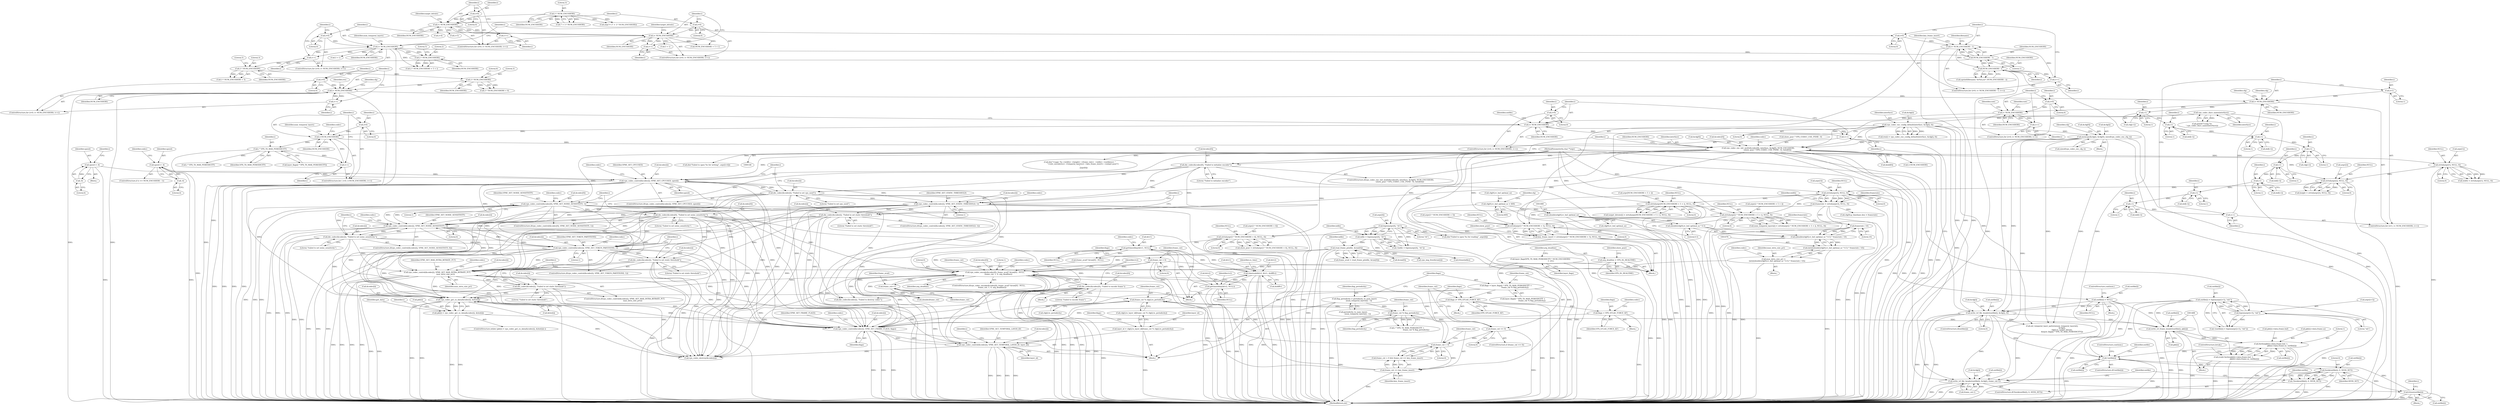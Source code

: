 digraph "0_Android_5a9753fca56f0eeb9f61e342b2fccffc364f9426_22@API" {
"1001480" [label="(Call,write_ivf_frame_header(outfile[i], pkt[i]))"];
"1001489" [label="(Call,fwrite(pkt[i]->data.frame.buf, 1,\n                                      pkt[i]->data.frame.sz, outfile[i]))"];
"1001480" [label="(Call,write_ivf_frame_header(outfile[i], pkt[i]))"];
"1000322" [label="(Call,outfile[i] = fopen(argv[i+5], \"wb\"))"];
"1000326" [label="(Call,fopen(argv[i+5], \"wb\"))"];
"1000148" [label="(MethodParameterIn,char **argv)"];
"1000873" [label="(Call,write_ivf_file_header(outfile[i], &cfg[i], 0))"];
"1000314" [label="(Call,outfile[i] = NULL)"];
"1000258" [label="(Call,strtol(argv[3], NULL, 0))"];
"1000250" [label="(Call,strtol(argv[2], NULL, 0))"];
"1000242" [label="(Call,strtol(argv[1], NULL, 0))"];
"1000643" [label="(Call,memcpy(&cfg[i], &cfg[0], sizeof(vpx_codec_enc_cfg_t)))"];
"1000474" [label="(Call,vpx_codec_enc_config_default(interface, &cfg[i], 0))"];
"1000238" [label="(Call,vpx_codec_iface_name(interface))"];
"1001455" [label="(Call,pkt[i] = vpx_codec_get_cx_data(&codec[i], &iter[i]))"];
"1001459" [label="(Call,vpx_codec_get_cx_data(&codec[i], &iter[i]))"];
"1001025" [label="(Call,vpx_codec_control(&codec[i], VP8E_SET_NOISE_SENSITIVITY, 0))"];
"1000987" [label="(Call,vpx_codec_control(&codec[i], VP8E_SET_STATIC_THRESHOLD, 1))"];
"1000963" [label="(Call,vpx_codec_control(&codec[i], VP8E_SET_CPUUSED, speed))"];
"1000970" [label="(Call,die_codec(&codec[i], \"Failed to set cpu_used\"))"];
"1000931" [label="(Call,die_codec(&codec[0], \"Failed to initialize encoder\"))"];
"1000912" [label="(Call,vpx_codec_enc_init_multi(&codec[0], interface, &cfg[0], NUM_ENCODERS,\n                                 (show_psnr ? VPX_CODEC_USE_PSNR : 0), &dsf[0]))"];
"1000886" [label="(Call,i<NUM_ENCODERS)"];
"1000883" [label="(Call,i=0)"];
"1000889" [label="(Call,i++)"];
"1000908" [label="(Call,i * VPX_TS_MAX_PERIODICITY)"];
"1000864" [label="(Call,i< NUM_ENCODERS)"];
"1000867" [label="(Call,i++)"];
"1000861" [label="(Call,i=0)"];
"1000803" [label="(Call,i< NUM_ENCODERS)"];
"1000806" [label="(Call,i++)"];
"1000800" [label="(Call,i=0)"];
"1000637" [label="(Call,i< NUM_ENCODERS)"];
"1000640" [label="(Call,i++)"];
"1000746" [label="(Call,i-1)"];
"1000731" [label="(Call,i-1)"];
"1000715" [label="(Call,i-1)"];
"1000707" [label="(Call,i-1)"];
"1000700" [label="(Call,i-1)"];
"1000687" [label="(Call,i-1)"];
"1000679" [label="(Call,i-1)"];
"1000672" [label="(Call,i-1)"];
"1000634" [label="(Call,i=1)"];
"1000464" [label="(Call,i< NUM_ENCODERS)"];
"1000467" [label="(Call,i++)"];
"1000461" [label="(Call,i=0)"];
"1000454" [label="(Call,3 * NUM_ENCODERS)"];
"1000442" [label="(Call,3 * NUM_ENCODERS)"];
"1000411" [label="(Call,NUM_ENCODERS - 1)"];
"1000368" [label="(Call,i< NUM_ENCODERS)"];
"1000365" [label="(Call,i=0)"];
"1000371" [label="(Call,i++)"];
"1000382" [label="(Call,2 * NUM_ENCODERS)"];
"1000344" [label="(Call,i< NUM_ENCODERS)"];
"1000347" [label="(Call,i++)"];
"1000341" [label="(Call,i=0)"];
"1000302" [label="(Call,i< NUM_ENCODERS)"];
"1000305" [label="(Call,i++)"];
"1000299" [label="(Call,i=0)"];
"1000228" [label="(Call,3 * NUM_ENCODERS)"];
"1000422" [label="(Call,NUM_ENCODERS - i)"];
"1000409" [label="(Call,i< NUM_ENCODERS - 1)"];
"1000406" [label="(Call,i=0)"];
"1000414" [label="(Call,i++)"];
"1000948" [label="(Call,speed = -6)"];
"1000950" [label="(Call,-6)"];
"1000958" [label="(Call,speed = -4)"];
"1000960" [label="(Call,-4)"];
"1000994" [label="(Call,die_codec(&codec[i], \"Failed to set static threshold\"))"];
"1001008" [label="(Call,die_codec(&codec[0], \"Failed to set noise_sensitivity\"))"];
"1001001" [label="(Call,vpx_codec_control(&codec[0], VP8E_SET_NOISE_SENSITIVITY, 1))"];
"1001032" [label="(Call,die_codec(&codec[i], \"Failed to set noise_sensitivity\"))"];
"1001049" [label="(Call,vpx_codec_control(&codec[i], VP8E_SET_TOKEN_PARTITIONS, 1))"];
"1001056" [label="(Call,die_codec(&codec[i], \"Failed to set static threshold\"))"];
"1001091" [label="(Call,vpx_codec_control(&codec[i], VP8E_SET_MAX_INTRA_BITRATE_PCT,\n                             max_intra_size_pct))"];
"1001098" [label="(Call,die_codec(&codec[i], \"Failed to set static threshold\"))"];
"1001073" [label="(Call,max_intra_size_pct =\n            (int)(((double)cfg[0].rc_buf_optimal_sz * 0.5) * framerate / 10))"];
"1001075" [label="(Call,(int)(((double)cfg[0].rc_buf_optimal_sz * 0.5) * framerate / 10))"];
"1001077" [label="(Call,((double)cfg[0].rc_buf_optimal_sz * 0.5) * framerate / 10)"];
"1001078" [label="(Call,(double)cfg[0].rc_buf_optimal_sz * 0.5)"];
"1001079" [label="(Call,(double)cfg[0].rc_buf_optimal_sz)"];
"1000564" [label="(Call,cfg[0].rc_buf_optimal_sz = 600)"];
"1001087" [label="(Call,framerate / 10)"];
"1000256" [label="(Call,framerate = strtol(argv[3], NULL, 0))"];
"1001380" [label="(Call,vpx_codec_control(&codec[i], VP8E_SET_TEMPORAL_LAYER_ID, layer_id))"];
"1001392" [label="(Call,vpx_codec_encode(&codec[0], frame_avail? &raw[0] : NULL,\n            frame_cnt, 1, 0, arg_deadline))"];
"1001409" [label="(Call,die_codec(&codec[0], \"Failed to encode frame\"))"];
"1001124" [label="(Call,read_frame_p(infile, &raw[0]))"];
"1000286" [label="(Call,infile = fopen(argv[4], \"rb\"))"];
"1000288" [label="(Call,fopen(argv[4], \"rb\"))"];
"1001387" [label="(Call,gettimeofday(&tv1, NULL))"];
"1001419" [label="(Call,timersub(&tv2, &tv1, &difftv))"];
"1001415" [label="(Call,gettimeofday(&tv2, NULL))"];
"1000450" [label="(Call,strtol(argv[3 * NUM_ENCODERS + 6], NULL, 0))"];
"1000438" [label="(Call,strtol(argv[3 * NUM_ENCODERS + 5], NULL, 0))"];
"1000378" [label="(Call,strtol(argv[2 * NUM_ENCODERS + 5 + i], NULL, 0))"];
"1000354" [label="(Call,strtol(argv[NUM_ENCODERS + 5 + i], NULL, 0))"];
"1001590" [label="(Call,frame_cnt++)"];
"1000157" [label="(Call,frame_cnt = 0)"];
"1001363" [label="(Call,frame_cnt > 0)"];
"1001354" [label="(Call,frame_cnt == 0)"];
"1001350" [label="(Call,frame_cnt % flag_periodicity)"];
"1001323" [label="(Call,frame_cnt % cfg[i].ts_periodicity)"];
"1001366" [label="(Call,frame_cnt == key_frame_insert)"];
"1000436" [label="(Call,key_frame_insert = strtol(argv[3 * NUM_ENCODERS + 5], NULL, 0))"];
"1001333" [label="(Call,flag_periodicity = periodicity_to_num_layers\n                [num_temporal_layers[i] - 1])"];
"1000181" [label="(Call,arg_deadline = VPX_DL_REALTIME)"];
"1001373" [label="(Call,vpx_codec_control(&codec[i], VP8E_SET_FRAME_FLAGS, flags))"];
"1001370" [label="(Call,flags = VPX_EFLAG_FORCE_KF)"];
"1001358" [label="(Call,flags |= VPX_EFLAG_FORCE_KF)"];
"1001342" [label="(Call,flags = layer_flags[i * VPX_TS_MAX_PERIODICITY +\n                                frame_cnt % flag_periodicity])"];
"1000177" [label="(Call,layer_flags[VPX_TS_MAX_PERIODICITY * NUM_ENCODERS]\n                                     = {0})"];
"1001315" [label="(Call,layer_id = cfg[i].ts_layer_id[frame_cnt % cfg[i].ts_periodicity])"];
"1001487" [label="(Call,(void) fwrite(pkt[i]->data.frame.buf, 1,\n                                      pkt[i]->data.frame.sz, outfile[i]))"];
"1001699" [label="(Call,!outfile[i])"];
"1001706" [label="(Call,fseek(outfile[i], 0, SEEK_SET))"];
"1001705" [label="(Call,!fseek(outfile[i], 0, SEEK_SET))"];
"1001712" [label="(Call,write_ivf_file_header(outfile[i], &cfg[i], frame_cnt-1))"];
"1001723" [label="(Call,fclose(outfile[i]))"];
"1000422" [label="(Call,NUM_ENCODERS - i)"];
"1000681" [label="(Literal,1)"];
"1000455" [label="(Literal,3)"];
"1001122" [label="(Call,frame_avail = read_frame_p(infile, &raw[0]))"];
"1001414" [label="(Literal,\"Failed to encode frame\")"];
"1000868" [label="(Identifier,i)"];
"1000327" [label="(Call,argv[i+5])"];
"1000688" [label="(Identifier,i)"];
"1001415" [label="(Call,gettimeofday(&tv2, NULL))"];
"1001705" [label="(Call,!fseek(outfile[i], 0, SEEK_SET))"];
"1000746" [label="(Call,i-1)"];
"1000257" [label="(Identifier,framerate)"];
"1000642" [label="(Block,)"];
"1001357" [label="(Block,)"];
"1001114" [label="(Block,)"];
"1000867" [label="(Call,i++)"];
"1000917" [label="(Identifier,interface)"];
"1001026" [label="(Call,&codec[i])"];
"1000462" [label="(Identifier,i)"];
"1000157" [label="(Call,frame_cnt = 0)"];
"1000379" [label="(Call,argv[2 * NUM_ENCODERS + 5 + i])"];
"1000285" [label="(Call,!(infile = fopen(argv[4], \"rb\")))"];
"1001334" [label="(Identifier,flag_periodicity)"];
"1000862" [label="(Identifier,i)"];
"1001731" [label="(MethodReturn,int)"];
"1000376" [label="(Identifier,num_temporal_layers)"];
"1000464" [label="(Call,i< NUM_ENCODERS)"];
"1000415" [label="(Identifier,i)"];
"1000713" [label="(Call,dsf[i-1])"];
"1000888" [label="(Identifier,NUM_ENCODERS)"];
"1001419" [label="(Call,timersub(&tv2, &tv1, &difftv))"];
"1001404" [label="(Identifier,frame_cnt)"];
"1001512" [label="(ControlStructure,break;)"];
"1000687" [label="(Call,i-1)"];
"1001703" [label="(ControlStructure,continue;)"];
"1000918" [label="(Call,&cfg[0])"];
"1001094" [label="(Identifier,codec)"];
"1000369" [label="(Identifier,i)"];
"1001407" [label="(Identifier,arg_deadline)"];
"1001499" [label="(Literal,1)"];
"1001103" [label="(Literal,\"Failed to set static threshold\")"];
"1000931" [label="(Call,die_codec(&codec[0], \"Failed to initialize encoder\"))"];
"1001713" [label="(Call,outfile[i])"];
"1000301" [label="(Literal,0)"];
"1000913" [label="(Call,&codec[0])"];
"1000182" [label="(Identifier,arg_deadline)"];
"1001424" [label="(Call,&difftv)"];
"1001074" [label="(Identifier,max_intra_size_pct)"];
"1001016" [label="(Identifier,i)"];
"1001006" [label="(Identifier,VP8E_SET_NOISE_SENSITIVITY)"];
"1000984" [label="(Identifier,i)"];
"1001364" [label="(Identifier,frame_cnt)"];
"1001091" [label="(Call,vpx_codec_control(&codec[i], VP8E_SET_MAX_INTRA_BITRATE_PCT,\n                             max_intra_size_pct))"];
"1000715" [label="(Call,i-1)"];
"1000886" [label="(Call,i<NUM_ENCODERS)"];
"1001380" [label="(Call,vpx_codec_control(&codec[i], VP8E_SET_TEMPORAL_LAYER_ID, layer_id))"];
"1000411" [label="(Call,NUM_ENCODERS - 1)"];
"1000286" [label="(Call,infile = fopen(argv[4], \"rb\"))"];
"1001049" [label="(Call,vpx_codec_control(&codec[i], VP8E_SET_TOKEN_PARTITIONS, 1))"];
"1001098" [label="(Call,die_codec(&codec[i], \"Failed to set static threshold\"))"];
"1000340" [label="(ControlStructure,for (i=0; i< NUM_ENCODERS; i++))"];
"1000159" [label="(Literal,0)"];
"1000638" [label="(Identifier,i)"];
"1000565" [label="(Call,cfg[0].rc_buf_optimal_sz)"];
"1000419" [label="(Call,sprintf(filename,\"ds%d.yuv\",NUM_ENCODERS - i))"];
"1000639" [label="(Identifier,NUM_ENCODERS)"];
"1000731" [label="(Call,i-1)"];
"1000454" [label="(Call,3 * NUM_ENCODERS)"];
"1000802" [label="(Literal,0)"];
"1001344" [label="(Call,layer_flags[i * VPX_TS_MAX_PERIODICITY +\n                                frame_cnt % flag_periodicity])"];
"1001369" [label="(Block,)"];
"1000997" [label="(Identifier,codec)"];
"1001611" [label="(Call,fclose(infile))"];
"1001704" [label="(ControlStructure,if(!fseek(outfile[i], 0, SEEK_SET)))"];
"1000994" [label="(Call,die_codec(&codec[i], \"Failed to set static threshold\"))"];
"1000474" [label="(Call,vpx_codec_enc_config_default(interface, &cfg[i], 0))"];
"1001378" [label="(Identifier,VP8E_SET_FRAME_FLAGS)"];
"1000323" [label="(Call,outfile[i])"];
"1000635" [label="(Identifier,i)"];
"1000446" [label="(Identifier,NULL)"];
"1000230" [label="(Identifier,NUM_ENCODERS)"];
"1000689" [label="(Literal,1)"];
"1001315" [label="(Call,layer_id = cfg[i].ts_layer_id[frame_cnt % cfg[i].ts_periodicity])"];
"1000637" [label="(Call,i< NUM_ENCODERS)"];
"1000865" [label="(Identifier,i)"];
"1001478" [label="(Block,)"];
"1000359" [label="(Call,5 + i)"];
"1001393" [label="(Call,&codec[0])"];
"1001342" [label="(Call,flags = layer_flags[i * VPX_TS_MAX_PERIODICITY +\n                                frame_cnt % flag_periodicity])"];
"1000453" [label="(Call,3 * NUM_ENCODERS + 6)"];
"1001386" [label="(Identifier,layer_id)"];
"1001313" [label="(Identifier,i)"];
"1000256" [label="(Call,framerate = strtol(argv[3], NULL, 0))"];
"1000890" [label="(Identifier,i)"];
"1001376" [label="(Identifier,codec)"];
"1001025" [label="(Call,vpx_codec_control(&codec[i], VP8E_SET_NOISE_SENSITIVITY, 0))"];
"1000804" [label="(Identifier,i)"];
"1001356" [label="(Literal,0)"];
"1001037" [label="(Literal,\"Failed to set noise_sensitivity\")"];
"1000949" [label="(Identifier,speed)"];
"1000961" [label="(Literal,4)"];
"1001682" [label="(Call,vpx_codec_destroy(&codec[i]))"];
"1001420" [label="(Call,&tv2)"];
"1001363" [label="(Call,frame_cnt > 0)"];
"1001418" [label="(Identifier,NULL)"];
"1001409" [label="(Call,die_codec(&codec[0], \"Failed to encode frame\"))"];
"1000801" [label="(Identifier,i)"];
"1000355" [label="(Call,argv[NUM_ENCODERS + 5 + i])"];
"1000248" [label="(Call,height = strtol(argv[2], NULL, 0))"];
"1000363" [label="(Literal,0)"];
"1001081" [label="(Call,cfg[0].rc_buf_optimal_sz)"];
"1001464" [label="(Call,&iter[i])"];
"1000321" [label="(Call,!(outfile[i] = fopen(argv[i+5], \"wb\")))"];
"1000413" [label="(Literal,1)"];
"1000894" [label="(Identifier,num_temporal_layers)"];
"1000882" [label="(ControlStructure,for ( i=0; i<NUM_ENCODERS; i++))"];
"1001355" [label="(Identifier,frame_cnt)"];
"1000231" [label="(Call,die(\"Usage: %s <width> <height> <frame_rate>  <infile> <outfile(s)> \"\n            \"<rate_encoder(s)> <temporal_layer(s)> <key_frame_insert> <output psnr?> \n\",\n             argv[0]))"];
"1001712" [label="(Call,write_ivf_file_header(outfile[i], &cfg[i], frame_cnt-1))"];
"1000242" [label="(Call,strtol(argv[1], NULL, 0))"];
"1001484" [label="(Call,pkt[i])"];
"1001324" [label="(Identifier,frame_cnt)"];
"1000177" [label="(Call,layer_flags[VPX_TS_MAX_PERIODICITY * NUM_ENCODERS]\n                                     = {0})"];
"1000262" [label="(Identifier,NULL)"];
"1000383" [label="(Literal,2)"];
"1001099" [label="(Call,&codec[i])"];
"1000243" [label="(Call,argv[1])"];
"1001112" [label="(Identifier,frame_avail)"];
"1000298" [label="(ControlStructure,for (i=0; i< NUM_ENCODERS; i++))"];
"1000224" [label="(Call,argc!= (7 + 3 * NUM_ENCODERS))"];
"1000963" [label="(Call,vpx_codec_control(&codec[i], VP8E_SET_CPUUSED, speed))"];
"1001096" [label="(Identifier,VP8E_SET_MAX_INTRA_BITRATE_PCT)"];
"1000318" [label="(Identifier,NULL)"];
"1000326" [label="(Call,fopen(argv[i+5], \"wb\"))"];
"1000648" [label="(Call,&cfg[0])"];
"1001073" [label="(Call,max_intra_size_pct =\n            (int)(((double)cfg[0].rc_buf_optimal_sz * 0.5) * framerate / 10))"];
"1000388" [label="(Identifier,NULL)"];
"1000698" [label="(Call,cfg[i-1])"];
"1000292" [label="(Literal,\"rb\")"];
"1000975" [label="(Literal,\"Failed to set cpu_used\")"];
"1000385" [label="(Call,5 + i)"];
"1000448" [label="(Call,show_psnr = strtol(argv[3 * NUM_ENCODERS + 6], NULL, 0))"];
"1001379" [label="(Identifier,flags)"];
"1000438" [label="(Call,strtol(argv[3 * NUM_ENCODERS + 5], NULL, 0))"];
"1000705" [label="(Call,dsf[i-1])"];
"1001481" [label="(Call,outfile[i])"];
"1000806" [label="(Call,i++)"];
"1001125" [label="(Identifier,infile)"];
"1000864" [label="(Call,i< NUM_ENCODERS)"];
"1000701" [label="(Identifier,i)"];
"1001487" [label="(Call,(void) fwrite(pkt[i]->data.frame.buf, 1,\n                                      pkt[i]->data.frame.sz, outfile[i]))"];
"1001470" [label="(Identifier,got_data)"];
"1000255" [label="(Literal,0)"];
"1000640" [label="(Call,i++)"];
"1001391" [label="(ControlStructure,if(vpx_codec_encode(&codec[0], frame_avail? &raw[0] : NULL,\n            frame_cnt, 1, 0, arg_deadline)))"];
"1000467" [label="(Call,i++)"];
"1000407" [label="(Identifier,i)"];
"1000685" [label="(Call,dsf[i-1])"];
"1000873" [label="(Call,write_ivf_file_header(outfile[i], &cfg[i], 0))"];
"1000680" [label="(Identifier,i)"];
"1000570" [label="(Literal,600)"];
"1000889" [label="(Call,i++)"];
"1000624" [label="(Call,cfg[0].g_timebase.den = framerate)"];
"1001397" [label="(Call,frame_avail? &raw[0] : NULL)"];
"1000149" [label="(Block,)"];
"1000470" [label="(Call,res[i] = vpx_codec_enc_config_default(interface, &cfg[i], 0))"];
"1000807" [label="(Identifier,i)"];
"1001078" [label="(Call,(double)cfg[0].rc_buf_optimal_sz * 0.5)"];
"1000468" [label="(Identifier,i)"];
"1001723" [label="(Call,fclose(outfile[i]))"];
"1001353" [label="(ControlStructure,if (frame_cnt == 0))"];
"1000329" [label="(Call,i+5)"];
"1001007" [label="(Literal,1)"];
"1000946" [label="(Block,)"];
"1000748" [label="(Literal,1)"];
"1001035" [label="(Identifier,codec)"];
"1000732" [label="(Identifier,i)"];
"1000354" [label="(Call,strtol(argv[NUM_ENCODERS + 5 + i], NULL, 0))"];
"1001480" [label="(Call,write_ivf_frame_header(outfile[i], pkt[i]))"];
"1001490" [label="(Call,pkt[i]->data.frame.buf)"];
"1000447" [label="(Literal,0)"];
"1001335" [label="(Call,periodicity_to_num_layers\n                [num_temporal_layers[i] - 1])"];
"1001628" [label="(Identifier,i)"];
"1000636" [label="(Literal,1)"];
"1000866" [label="(Identifier,NUM_ENCODERS)"];
"1001354" [label="(Call,frame_cnt == 0)"];
"1000239" [label="(Identifier,interface)"];
"1000305" [label="(Call,i++)"];
"1001075" [label="(Call,(int)(((double)cfg[0].rc_buf_optimal_sz * 0.5) * framerate / 10))"];
"1000378" [label="(Call,strtol(argv[2 * NUM_ENCODERS + 5 + i], NULL, 0))"];
"1000941" [label="(Call,i<NUM_ENCODERS)"];
"1000679" [label="(Call,i-1)"];
"1001405" [label="(Literal,1)"];
"1000644" [label="(Call,&cfg[i])"];
"1000236" [label="(Call,printf(\"Using %s\n\",vpx_codec_iface_name(interface)))"];
"1000673" [label="(Identifier,i)"];
"1001314" [label="(Block,)"];
"1001001" [label="(Call,vpx_codec_control(&codec[0], VP8E_SET_NOISE_SENSITIVITY, 1))"];
"1000364" [label="(ControlStructure,for (i=0; i< NUM_ENCODERS; i++))"];
"1001325" [label="(Call,cfg[i].ts_periodicity)"];
"1000357" [label="(Call,NUM_ENCODERS + 5 + i)"];
"1001412" [label="(Identifier,codec)"];
"1000939" [label="(Identifier,i)"];
"1001352" [label="(Identifier,flag_periodicity)"];
"1000480" [label="(Literal,0)"];
"1000371" [label="(Call,i++)"];
"1000381" [label="(Call,2 * NUM_ENCODERS + 5 + i)"];
"1000228" [label="(Call,3 * NUM_ENCODERS)"];
"1001590" [label="(Call,frame_cnt++)"];
"1001385" [label="(Identifier,VP8E_SET_TEMPORAL_LAYER_ID)"];
"1000934" [label="(Identifier,codec)"];
"1001372" [label="(Identifier,VPX_EFLAG_FORCE_KF)"];
"1000463" [label="(Literal,0)"];
"1001046" [label="(Identifier,i)"];
"1001460" [label="(Call,&codec[i])"];
"1001421" [label="(Identifier,tv2)"];
"1000254" [label="(Identifier,NULL)"];
"1000951" [label="(Literal,6)"];
"1000441" [label="(Call,3 * NUM_ENCODERS + 5)"];
"1000306" [label="(Identifier,i)"];
"1000287" [label="(Identifier,infile)"];
"1001013" [label="(Literal,\"Failed to set noise_sensitivity\")"];
"1000860" [label="(ControlStructure,for (i=0; i< NUM_ENCODERS; i++))"];
"1000315" [label="(Call,outfile[i])"];
"1001370" [label="(Call,flags = VPX_EFLAG_FORCE_KF)"];
"1000992" [label="(Identifier,VP8E_SET_STATIC_THRESHOLD)"];
"1000300" [label="(Identifier,i)"];
"1000343" [label="(Literal,0)"];
"1000952" [label="(ControlStructure,if (i == NUM_ENCODERS - 1))"];
"1001000" [label="(ControlStructure,if(vpx_codec_control(&codec[0], VP8E_SET_NOISE_SENSITIVITY, 1)))"];
"1000458" [label="(Identifier,NULL)"];
"1000915" [label="(Identifier,codec)"];
"1000251" [label="(Call,argv[2])"];
"1000366" [label="(Identifier,i)"];
"1000465" [label="(Identifier,i)"];
"1000408" [label="(Literal,0)"];
"1000342" [label="(Identifier,i)"];
"1001454" [label="(ControlStructure,while( (pkt[i] = vpx_codec_get_cx_data(&codec[i], &iter[i])) ))"];
"1001032" [label="(Call,die_codec(&codec[i], \"Failed to set noise_sensitivity\"))"];
"1000444" [label="(Identifier,NUM_ENCODERS)"];
"1000450" [label="(Call,strtol(argv[3 * NUM_ENCODERS + 6], NULL, 0))"];
"1001101" [label="(Identifier,codec)"];
"1000362" [label="(Identifier,NULL)"];
"1000936" [label="(Literal,\"Failed to initialize encoder\")"];
"1000717" [label="(Literal,1)"];
"1000643" [label="(Call,memcpy(&cfg[i], &cfg[0], sizeof(vpx_codec_enc_cfg_t)))"];
"1001406" [label="(Literal,0)"];
"1000439" [label="(Call,argv[3 * NUM_ENCODERS + 5])"];
"1000367" [label="(Literal,0)"];
"1000476" [label="(Call,&cfg[i])"];
"1001373" [label="(Call,vpx_codec_control(&codec[i], VP8E_SET_FRAME_FLAGS, flags))"];
"1001698" [label="(ControlStructure,if(!outfile[i]))"];
"1000451" [label="(Call,argv[3 * NUM_ENCODERS + 6])"];
"1001387" [label="(Call,gettimeofday(&tv1, NULL))"];
"1000406" [label="(Call,i=0)"];
"1000652" [label="(Call,sizeof(vpx_codec_enc_cfg_t))"];
"1000442" [label="(Call,3 * NUM_ENCODERS)"];
"1000877" [label="(Call,&cfg[i])"];
"1000384" [label="(Identifier,NUM_ENCODERS)"];
"1000885" [label="(Literal,0)"];
"1000497" [label="(Identifier,cfg)"];
"1000969" [label="(Identifier,speed)"];
"1001124" [label="(Call,read_frame_p(infile, &raw[0]))"];
"1001371" [label="(Identifier,flags)"];
"1000813" [label="(Identifier,raw)"];
"1001346" [label="(Call,i * VPX_TS_MAX_PERIODICITY +\n                                frame_cnt % flag_periodicity)"];
"1000181" [label="(Call,arg_deadline = VPX_DL_REALTIME)"];
"1000716" [label="(Identifier,i)"];
"1000436" [label="(Call,key_frame_insert = strtol(argv[3 * NUM_ENCODERS + 5], NULL, 0))"];
"1001500" [label="(Call,pkt[i]->data.frame.sz)"];
"1000970" [label="(Call,die_codec(&codec[i], \"Failed to set cpu_used\"))"];
"1000958" [label="(Call,speed = -4)"];
"1000729" [label="(Call,dsf[i-1])"];
"1000995" [label="(Call,&codec[i])"];
"1001089" [label="(Literal,10)"];
"1000892" [label="(Call,set_temporal_layer_pattern(num_temporal_layers[i],\n                                   &cfg[i],\n                                   cfg[i].rc_target_bitrate,\n                                   &layer_flags[i * VPX_TS_MAX_PERIODICITY]))"];
"1001716" [label="(Call,&cfg[i])"];
"1000350" [label="(Call,target_bitrate[i] = strtol(argv[NUM_ENCODERS + 5 + i], NULL, 0))"];
"1001687" [label="(Call,die_codec(&codec[i], \"Failed to destroy codec\"))"];
"1001383" [label="(Identifier,codec)"];
"1000909" [label="(Identifier,i)"];
"1000674" [label="(Literal,1)"];
"1000874" [label="(Call,outfile[i])"];
"1000927" [label="(Call,&dsf[0])"];
"1001092" [label="(Call,&codec[i])"];
"1001086" [label="(Literal,0.5)"];
"1000908" [label="(Call,i * VPX_TS_MAX_PERIODICITY)"];
"1001410" [label="(Call,&codec[0])"];
"1001024" [label="(ControlStructure,if(vpx_codec_control(&codec[i], VP8E_SET_NOISE_SENSITIVITY, 0)))"];
"1000677" [label="(Call,dsf[i-1])"];
"1000800" [label="(Call,i=0)"];
"1001699" [label="(Call,!outfile[i])"];
"1000443" [label="(Literal,3)"];
"1001591" [label="(Identifier,frame_cnt)"];
"1000372" [label="(Identifier,i)"];
"1000304" [label="(Identifier,NUM_ENCODERS)"];
"1001057" [label="(Call,&codec[i])"];
"1000259" [label="(Call,argv[3])"];
"1001048" [label="(ControlStructure,if(vpx_codec_control(&codec[i], VP8E_SET_TOKEN_PARTITIONS, 1)))"];
"1001359" [label="(Identifier,flags)"];
"1001333" [label="(Call,flag_periodicity = periodicity_to_num_layers\n                [num_temporal_layers[i] - 1])"];
"1001056" [label="(Call,die_codec(&codec[i], \"Failed to set static threshold\"))"];
"1000708" [label="(Identifier,i)"];
"1000311" [label="(Identifier,target_bitrate)"];
"1001087" [label="(Call,framerate / 10)"];
"1001351" [label="(Identifier,frame_cnt)"];
"1000258" [label="(Call,strtol(argv[3], NULL, 0))"];
"1000564" [label="(Call,cfg[0].rc_buf_optimal_sz = 600)"];
"1000148" [label="(MethodParameterIn,char **argv)"];
"1001316" [label="(Identifier,layer_id)"];
"1001059" [label="(Identifier,codec)"];
"1001050" [label="(Call,&codec[i])"];
"1000945" [label="(Identifier,i)"];
"1000348" [label="(Identifier,i)"];
"1000700" [label="(Call,i-1)"];
"1000437" [label="(Identifier,key_frame_insert)"];
"1000267" [label="(Identifier,width)"];
"1000906" [label="(Call,layer_flags[i * VPX_TS_MAX_PERIODICITY])"];
"1001392" [label="(Call,vpx_codec_encode(&codec[0], frame_avail? &raw[0] : NULL,\n            frame_cnt, 1, 0, arg_deadline))"];
"1000370" [label="(Identifier,NUM_ENCODERS)"];
"1001022" [label="(Identifier,i)"];
"1000347" [label="(Call,i++)"];
"1001317" [label="(Call,cfg[i].ts_layer_id[frame_cnt % cfg[i].ts_periodicity])"];
"1001055" [label="(Literal,1)"];
"1000303" [label="(Identifier,i)"];
"1001358" [label="(Call,flags |= VPX_EFLAG_FORCE_KF)"];
"1000445" [label="(Literal,5)"];
"1000337" [label="(Call,i+4)"];
"1001629" [label="(Block,)"];
"1001416" [label="(Call,&tv2)"];
"1000386" [label="(Literal,5)"];
"1000229" [label="(Literal,3)"];
"1000968" [label="(Identifier,VP8E_SET_CPUUSED)"];
"1000158" [label="(Identifier,frame_cnt)"];
"1001422" [label="(Call,&tv1)"];
"1001061" [label="(Literal,\"Failed to set static threshold\")"];
"1001706" [label="(Call,fseek(outfile[i], 0, SEEK_SET))"];
"1001030" [label="(Identifier,VP8E_SET_NOISE_SENSITIVITY)"];
"1001720" [label="(Call,frame_cnt-1)"];
"1001071" [label="(Block,)"];
"1000313" [label="(Block,)"];
"1001079" [label="(Call,(double)cfg[0].rc_buf_optimal_sz)"];
"1000960" [label="(Call,-4)"];
"1001362" [label="(Call,frame_cnt > 0 && frame_cnt == key_frame_insert)"];
"1000887" [label="(Identifier,i)"];
"1001009" [label="(Call,&codec[0])"];
"1000423" [label="(Identifier,NUM_ENCODERS)"];
"1001605" [label="(Call,(double)frame_cnt)"];
"1001489" [label="(Call,fwrite(pkt[i]->data.frame.buf, 1,\n                                      pkt[i]->data.frame.sz, outfile[i]))"];
"1000799" [label="(ControlStructure,for (i=0; i< NUM_ENCODERS; i++))"];
"1000999" [label="(Literal,\"Failed to set static threshold\")"];
"1000424" [label="(Identifier,i)"];
"1000805" [label="(Identifier,NUM_ENCODERS)"];
"1001054" [label="(Identifier,VP8E_SET_TOKEN_PARTITIONS)"];
"1000911" [label="(ControlStructure,if(vpx_codec_enc_init_multi(&codec[0], interface, &cfg[0], NUM_ENCODERS,\n                                 (show_psnr ? VPX_CODEC_USE_PSNR : 0), &dsf[0])))"];
"1001381" [label="(Call,&codec[i])"];
"1000288" [label="(Call,fopen(argv[4], \"rb\"))"];
"1001395" [label="(Identifier,codec)"];
"1001724" [label="(Call,outfile[i])"];
"1001367" [label="(Identifier,frame_cnt)"];
"1001090" [label="(ControlStructure,if(vpx_codec_control(&codec[i], VP8E_SET_MAX_INTRA_BITRATE_PCT,\n                             max_intra_size_pct)))"];
"1001710" [label="(Literal,0)"];
"1000844" [label="(Identifier,raw)"];
"1000962" [label="(ControlStructure,if(vpx_codec_control(&codec[i], VP8E_SET_CPUUSED, speed)))"];
"1000226" [label="(Call,7 + 3 * NUM_ENCODERS)"];
"1001708" [label="(Identifier,outfile)"];
"1000322" [label="(Call,outfile[i] = fopen(argv[i+5], \"wb\"))"];
"1000641" [label="(Identifier,i)"];
"1001427" [label="(Identifier,cx_time)"];
"1000884" [label="(Identifier,i)"];
"1001700" [label="(Call,outfile[i])"];
"1000319" [label="(ControlStructure,continue;)"];
"1000993" [label="(Literal,1)"];
"1000670" [label="(Call,cfg[i-1])"];
"1001388" [label="(Call,&tv1)"];
"1000449" [label="(Identifier,show_psnr)"];
"1000646" [label="(Identifier,cfg)"];
"1001509" [label="(Call,outfile[i])"];
"1000341" [label="(Call,i=0)"];
"1000247" [label="(Literal,0)"];
"1000948" [label="(Call,speed = -6)"];
"1000475" [label="(Identifier,interface)"];
"1000352" [label="(Identifier,target_bitrate)"];
"1001449" [label="(Identifier,i)"];
"1001031" [label="(Literal,0)"];
"1000302" [label="(Call,i< NUM_ENCODERS)"];
"1000923" [label="(Call,show_psnr ? VPX_CODEC_USE_PSNR : 0)"];
"1000299" [label="(Call,i=0)"];
"1000633" [label="(ControlStructure,for (i=1; i< NUM_ENCODERS; i++))"];
"1001693" [label="(Call,vpx_img_free(&raw[i]))"];
"1001408" [label="(Block,)"];
"1000365" [label="(Call,i=0)"];
"1001343" [label="(Identifier,flags)"];
"1000405" [label="(ControlStructure,for (i=0; i< NUM_ENCODERS - 1; i++))"];
"1000368" [label="(Call,i< NUM_ENCODERS)"];
"1001711" [label="(Identifier,SEEK_SET)"];
"1000883" [label="(Call,i=0)"];
"1000910" [label="(Identifier,VPX_TS_MAX_PERIODICITY)"];
"1000709" [label="(Literal,1)"];
"1000414" [label="(Call,i++)"];
"1001368" [label="(Identifier,key_frame_insert)"];
"1001097" [label="(Identifier,max_intra_size_pct)"];
"1000170" [label="(Identifier,flags)"];
"1000574" [label="(Identifier,cfg)"];
"1000246" [label="(Identifier,NULL)"];
"1000389" [label="(Literal,0)"];
"1000672" [label="(Call,i-1)"];
"1000459" [label="(Literal,0)"];
"1001360" [label="(Identifier,VPX_EFLAG_FORCE_KF)"];
"1001331" [label="(Identifier,flags)"];
"1001070" [label="(Identifier,i)"];
"1000346" [label="(Identifier,NUM_ENCODERS)"];
"1001714" [label="(Identifier,outfile)"];
"1000409" [label="(Call,i< NUM_ENCODERS - 1)"];
"1000863" [label="(Literal,0)"];
"1000345" [label="(Identifier,i)"];
"1000988" [label="(Call,&codec[i])"];
"1001366" [label="(Call,frame_cnt == key_frame_insert)"];
"1000707" [label="(Call,i-1)"];
"1000183" [label="(Identifier,VPX_DL_REALTIME)"];
"1000382" [label="(Call,2 * NUM_ENCODERS)"];
"1000263" [label="(Literal,0)"];
"1000861" [label="(Call,i=0)"];
"1000869" [label="(ControlStructure,if(outfile[i]))"];
"1000912" [label="(Call,vpx_codec_enc_init_multi(&codec[0], interface, &cfg[0], NUM_ENCODERS,\n                                 (show_psnr ? VPX_CODEC_USE_PSNR : 0), &dsf[0]))"];
"1000332" [label="(Literal,\"wb\")"];
"1000456" [label="(Identifier,NUM_ENCODERS)"];
"1000420" [label="(Identifier,filename)"];
"1001456" [label="(Call,pkt[i])"];
"1001126" [label="(Call,&raw[0])"];
"1000959" [label="(Identifier,speed)"];
"1001374" [label="(Call,&codec[i])"];
"1000634" [label="(Call,i=1)"];
"1000966" [label="(Identifier,codec)"];
"1001011" [label="(Identifier,codec)"];
"1000178" [label="(Identifier,layer_flags)"];
"1000781" [label="(Identifier,cfg)"];
"1000186" [label="(Identifier,show_psnr)"];
"1001459" [label="(Call,vpx_codec_get_cx_data(&codec[i], &iter[i]))"];
"1000457" [label="(Literal,6)"];
"1000954" [label="(Identifier,i)"];
"1000987" [label="(Call,vpx_codec_control(&codec[i], VP8E_SET_STATIC_THRESHOLD, 1))"];
"1001455" [label="(Call,pkt[i] = vpx_codec_get_cx_data(&codec[i], &iter[i]))"];
"1001725" [label="(Identifier,outfile)"];
"1001365" [label="(Literal,0)"];
"1000250" [label="(Call,strtol(argv[2], NULL, 0))"];
"1000460" [label="(ControlStructure,for (i=0; i< NUM_ENCODERS; i++))"];
"1001347" [label="(Call,i * VPX_TS_MAX_PERIODICITY)"];
"1000881" [label="(Literal,0)"];
"1000964" [label="(Call,&codec[i])"];
"1000374" [label="(Call,num_temporal_layers[i] = strtol(argv[2 * NUM_ENCODERS + 5 + i], NULL, 0))"];
"1000472" [label="(Identifier,res)"];
"1001707" [label="(Call,outfile[i])"];
"1000410" [label="(Identifier,i)"];
"1000461" [label="(Call,i=0)"];
"1000973" [label="(Identifier,codec)"];
"1000803" [label="(Call,i< NUM_ENCODERS)"];
"1001350" [label="(Call,frame_cnt % flag_periodicity)"];
"1000344" [label="(Call,i< NUM_ENCODERS)"];
"1000466" [label="(Identifier,NUM_ENCODERS)"];
"1001033" [label="(Call,&codec[i])"];
"1000922" [label="(Identifier,NUM_ENCODERS)"];
"1000412" [label="(Identifier,NUM_ENCODERS)"];
"1001323" [label="(Call,frame_cnt % cfg[i].ts_periodicity)"];
"1000950" [label="(Call,-6)"];
"1001077" [label="(Call,((double)cfg[0].rc_buf_optimal_sz * 0.5) * framerate / 10)"];
"1000240" [label="(Call,width = strtol(argv[1], NULL, 0))"];
"1000871" [label="(Identifier,outfile)"];
"1000744" [label="(Call,dsf[i-1])"];
"1000747" [label="(Identifier,i)"];
"1001002" [label="(Call,&codec[0])"];
"1000702" [label="(Literal,1)"];
"1000289" [label="(Call,argv[4])"];
"1001390" [label="(Identifier,NULL)"];
"1000986" [label="(ControlStructure,if(vpx_codec_control(&codec[i], VP8E_SET_STATIC_THRESHOLD, 1)))"];
"1000333" [label="(Call,die(\"Failed to open %s for writing\", argv[i+4]))"];
"1000238" [label="(Call,vpx_codec_iface_name(interface))"];
"1001088" [label="(Identifier,framerate)"];
"1001417" [label="(Identifier,tv2)"];
"1000971" [label="(Call,&codec[i])"];
"1000733" [label="(Literal,1)"];
"1000293" [label="(Call,die(\"Failed to open %s for reading\", argv[4]))"];
"1000657" [label="(Identifier,cfg)"];
"1000314" [label="(Call,outfile[i] = NULL)"];
"1000932" [label="(Call,&codec[0])"];
"1001008" [label="(Call,die_codec(&codec[0], \"Failed to set noise_sensitivity\"))"];
"1001480" -> "1001478"  [label="AST: "];
"1001480" -> "1001484"  [label="CFG: "];
"1001481" -> "1001480"  [label="AST: "];
"1001484" -> "1001480"  [label="AST: "];
"1001488" -> "1001480"  [label="CFG: "];
"1001480" -> "1001731"  [label="DDG: "];
"1001480" -> "1001731"  [label="DDG: "];
"1001489" -> "1001480"  [label="DDG: "];
"1000322" -> "1001480"  [label="DDG: "];
"1000873" -> "1001480"  [label="DDG: "];
"1000314" -> "1001480"  [label="DDG: "];
"1001455" -> "1001480"  [label="DDG: "];
"1001480" -> "1001489"  [label="DDG: "];
"1001489" -> "1001487"  [label="AST: "];
"1001489" -> "1001509"  [label="CFG: "];
"1001490" -> "1001489"  [label="AST: "];
"1001499" -> "1001489"  [label="AST: "];
"1001500" -> "1001489"  [label="AST: "];
"1001509" -> "1001489"  [label="AST: "];
"1001487" -> "1001489"  [label="CFG: "];
"1001489" -> "1001731"  [label="DDG: "];
"1001489" -> "1001731"  [label="DDG: "];
"1001489" -> "1001731"  [label="DDG: "];
"1001489" -> "1001487"  [label="DDG: "];
"1001489" -> "1001487"  [label="DDG: "];
"1001489" -> "1001487"  [label="DDG: "];
"1001489" -> "1001487"  [label="DDG: "];
"1001489" -> "1001699"  [label="DDG: "];
"1000322" -> "1000321"  [label="AST: "];
"1000322" -> "1000326"  [label="CFG: "];
"1000323" -> "1000322"  [label="AST: "];
"1000326" -> "1000322"  [label="AST: "];
"1000321" -> "1000322"  [label="CFG: "];
"1000322" -> "1001731"  [label="DDG: "];
"1000322" -> "1001731"  [label="DDG: "];
"1000322" -> "1000321"  [label="DDG: "];
"1000326" -> "1000322"  [label="DDG: "];
"1000326" -> "1000322"  [label="DDG: "];
"1000322" -> "1000873"  [label="DDG: "];
"1000322" -> "1001699"  [label="DDG: "];
"1000326" -> "1000332"  [label="CFG: "];
"1000327" -> "1000326"  [label="AST: "];
"1000332" -> "1000326"  [label="AST: "];
"1000326" -> "1001731"  [label="DDG: "];
"1000326" -> "1000321"  [label="DDG: "];
"1000326" -> "1000321"  [label="DDG: "];
"1000148" -> "1000326"  [label="DDG: "];
"1000148" -> "1000146"  [label="AST: "];
"1000148" -> "1001731"  [label="DDG: "];
"1000148" -> "1000231"  [label="DDG: "];
"1000148" -> "1000242"  [label="DDG: "];
"1000148" -> "1000250"  [label="DDG: "];
"1000148" -> "1000258"  [label="DDG: "];
"1000148" -> "1000288"  [label="DDG: "];
"1000148" -> "1000293"  [label="DDG: "];
"1000148" -> "1000333"  [label="DDG: "];
"1000148" -> "1000354"  [label="DDG: "];
"1000148" -> "1000378"  [label="DDG: "];
"1000148" -> "1000438"  [label="DDG: "];
"1000148" -> "1000450"  [label="DDG: "];
"1000873" -> "1000869"  [label="AST: "];
"1000873" -> "1000881"  [label="CFG: "];
"1000874" -> "1000873"  [label="AST: "];
"1000877" -> "1000873"  [label="AST: "];
"1000881" -> "1000873"  [label="AST: "];
"1000868" -> "1000873"  [label="CFG: "];
"1000873" -> "1001731"  [label="DDG: "];
"1000873" -> "1001731"  [label="DDG: "];
"1000873" -> "1001731"  [label="DDG: "];
"1000314" -> "1000873"  [label="DDG: "];
"1000643" -> "1000873"  [label="DDG: "];
"1000643" -> "1000873"  [label="DDG: "];
"1000474" -> "1000873"  [label="DDG: "];
"1000873" -> "1000892"  [label="DDG: "];
"1000873" -> "1001699"  [label="DDG: "];
"1000873" -> "1001712"  [label="DDG: "];
"1000314" -> "1000313"  [label="AST: "];
"1000314" -> "1000318"  [label="CFG: "];
"1000315" -> "1000314"  [label="AST: "];
"1000318" -> "1000314"  [label="AST: "];
"1000319" -> "1000314"  [label="CFG: "];
"1000314" -> "1001731"  [label="DDG: "];
"1000314" -> "1001731"  [label="DDG: "];
"1000258" -> "1000314"  [label="DDG: "];
"1000314" -> "1001699"  [label="DDG: "];
"1000258" -> "1000256"  [label="AST: "];
"1000258" -> "1000263"  [label="CFG: "];
"1000259" -> "1000258"  [label="AST: "];
"1000262" -> "1000258"  [label="AST: "];
"1000263" -> "1000258"  [label="AST: "];
"1000256" -> "1000258"  [label="CFG: "];
"1000258" -> "1001731"  [label="DDG: "];
"1000258" -> "1001731"  [label="DDG: "];
"1000258" -> "1000256"  [label="DDG: "];
"1000258" -> "1000256"  [label="DDG: "];
"1000258" -> "1000256"  [label="DDG: "];
"1000250" -> "1000258"  [label="DDG: "];
"1000258" -> "1000354"  [label="DDG: "];
"1000258" -> "1000378"  [label="DDG: "];
"1000258" -> "1000438"  [label="DDG: "];
"1000250" -> "1000248"  [label="AST: "];
"1000250" -> "1000255"  [label="CFG: "];
"1000251" -> "1000250"  [label="AST: "];
"1000254" -> "1000250"  [label="AST: "];
"1000255" -> "1000250"  [label="AST: "];
"1000248" -> "1000250"  [label="CFG: "];
"1000250" -> "1001731"  [label="DDG: "];
"1000250" -> "1000248"  [label="DDG: "];
"1000250" -> "1000248"  [label="DDG: "];
"1000250" -> "1000248"  [label="DDG: "];
"1000242" -> "1000250"  [label="DDG: "];
"1000242" -> "1000240"  [label="AST: "];
"1000242" -> "1000247"  [label="CFG: "];
"1000243" -> "1000242"  [label="AST: "];
"1000246" -> "1000242"  [label="AST: "];
"1000247" -> "1000242"  [label="AST: "];
"1000240" -> "1000242"  [label="CFG: "];
"1000242" -> "1001731"  [label="DDG: "];
"1000242" -> "1000240"  [label="DDG: "];
"1000242" -> "1000240"  [label="DDG: "];
"1000242" -> "1000240"  [label="DDG: "];
"1000643" -> "1000642"  [label="AST: "];
"1000643" -> "1000652"  [label="CFG: "];
"1000644" -> "1000643"  [label="AST: "];
"1000648" -> "1000643"  [label="AST: "];
"1000652" -> "1000643"  [label="AST: "];
"1000657" -> "1000643"  [label="CFG: "];
"1000643" -> "1001731"  [label="DDG: "];
"1000643" -> "1001731"  [label="DDG: "];
"1000474" -> "1000643"  [label="DDG: "];
"1000643" -> "1000892"  [label="DDG: "];
"1000643" -> "1000892"  [label="DDG: "];
"1000643" -> "1000912"  [label="DDG: "];
"1000643" -> "1001712"  [label="DDG: "];
"1000474" -> "1000470"  [label="AST: "];
"1000474" -> "1000480"  [label="CFG: "];
"1000475" -> "1000474"  [label="AST: "];
"1000476" -> "1000474"  [label="AST: "];
"1000480" -> "1000474"  [label="AST: "];
"1000470" -> "1000474"  [label="CFG: "];
"1000474" -> "1001731"  [label="DDG: "];
"1000474" -> "1001731"  [label="DDG: "];
"1000474" -> "1000470"  [label="DDG: "];
"1000474" -> "1000470"  [label="DDG: "];
"1000474" -> "1000470"  [label="DDG: "];
"1000238" -> "1000474"  [label="DDG: "];
"1000474" -> "1000892"  [label="DDG: "];
"1000474" -> "1000912"  [label="DDG: "];
"1000474" -> "1001712"  [label="DDG: "];
"1000238" -> "1000236"  [label="AST: "];
"1000238" -> "1000239"  [label="CFG: "];
"1000239" -> "1000238"  [label="AST: "];
"1000236" -> "1000238"  [label="CFG: "];
"1000238" -> "1001731"  [label="DDG: "];
"1000238" -> "1000236"  [label="DDG: "];
"1000238" -> "1000912"  [label="DDG: "];
"1001455" -> "1001454"  [label="AST: "];
"1001455" -> "1001459"  [label="CFG: "];
"1001456" -> "1001455"  [label="AST: "];
"1001459" -> "1001455"  [label="AST: "];
"1001470" -> "1001455"  [label="CFG: "];
"1001449" -> "1001455"  [label="CFG: "];
"1001455" -> "1001731"  [label="DDG: "];
"1001455" -> "1001731"  [label="DDG: "];
"1001459" -> "1001455"  [label="DDG: "];
"1001459" -> "1001455"  [label="DDG: "];
"1001459" -> "1001464"  [label="CFG: "];
"1001460" -> "1001459"  [label="AST: "];
"1001464" -> "1001459"  [label="AST: "];
"1001459" -> "1001731"  [label="DDG: "];
"1001459" -> "1001731"  [label="DDG: "];
"1001459" -> "1001373"  [label="DDG: "];
"1001025" -> "1001459"  [label="DDG: "];
"1001049" -> "1001459"  [label="DDG: "];
"1000970" -> "1001459"  [label="DDG: "];
"1001032" -> "1001459"  [label="DDG: "];
"1001091" -> "1001459"  [label="DDG: "];
"1000994" -> "1001459"  [label="DDG: "];
"1001380" -> "1001459"  [label="DDG: "];
"1001098" -> "1001459"  [label="DDG: "];
"1001392" -> "1001459"  [label="DDG: "];
"1001056" -> "1001459"  [label="DDG: "];
"1000987" -> "1001459"  [label="DDG: "];
"1001409" -> "1001459"  [label="DDG: "];
"1000963" -> "1001459"  [label="DDG: "];
"1001459" -> "1001682"  [label="DDG: "];
"1001025" -> "1001024"  [label="AST: "];
"1001025" -> "1001031"  [label="CFG: "];
"1001026" -> "1001025"  [label="AST: "];
"1001030" -> "1001025"  [label="AST: "];
"1001031" -> "1001025"  [label="AST: "];
"1001035" -> "1001025"  [label="CFG: "];
"1001022" -> "1001025"  [label="CFG: "];
"1001025" -> "1001731"  [label="DDG: "];
"1001025" -> "1001731"  [label="DDG: "];
"1001025" -> "1001731"  [label="DDG: "];
"1000987" -> "1001025"  [label="DDG: "];
"1000963" -> "1001025"  [label="DDG: "];
"1001008" -> "1001025"  [label="DDG: "];
"1000970" -> "1001025"  [label="DDG: "];
"1001032" -> "1001025"  [label="DDG: "];
"1001001" -> "1001025"  [label="DDG: "];
"1001001" -> "1001025"  [label="DDG: "];
"1000994" -> "1001025"  [label="DDG: "];
"1001025" -> "1001032"  [label="DDG: "];
"1001025" -> "1001049"  [label="DDG: "];
"1001025" -> "1001091"  [label="DDG: "];
"1001025" -> "1001373"  [label="DDG: "];
"1001025" -> "1001682"  [label="DDG: "];
"1000987" -> "1000986"  [label="AST: "];
"1000987" -> "1000993"  [label="CFG: "];
"1000988" -> "1000987"  [label="AST: "];
"1000992" -> "1000987"  [label="AST: "];
"1000993" -> "1000987"  [label="AST: "];
"1000997" -> "1000987"  [label="CFG: "];
"1000984" -> "1000987"  [label="CFG: "];
"1000987" -> "1001731"  [label="DDG: "];
"1000987" -> "1001731"  [label="DDG: "];
"1000987" -> "1001731"  [label="DDG: "];
"1000963" -> "1000987"  [label="DDG: "];
"1000970" -> "1000987"  [label="DDG: "];
"1000994" -> "1000987"  [label="DDG: "];
"1000931" -> "1000987"  [label="DDG: "];
"1000912" -> "1000987"  [label="DDG: "];
"1000987" -> "1000994"  [label="DDG: "];
"1000987" -> "1001049"  [label="DDG: "];
"1000987" -> "1001091"  [label="DDG: "];
"1000987" -> "1001373"  [label="DDG: "];
"1000987" -> "1001682"  [label="DDG: "];
"1000963" -> "1000962"  [label="AST: "];
"1000963" -> "1000969"  [label="CFG: "];
"1000964" -> "1000963"  [label="AST: "];
"1000968" -> "1000963"  [label="AST: "];
"1000969" -> "1000963"  [label="AST: "];
"1000973" -> "1000963"  [label="CFG: "];
"1000945" -> "1000963"  [label="CFG: "];
"1000963" -> "1001731"  [label="DDG: "];
"1000963" -> "1001731"  [label="DDG: "];
"1000963" -> "1001731"  [label="DDG: "];
"1000963" -> "1001731"  [label="DDG: "];
"1000970" -> "1000963"  [label="DDG: "];
"1000931" -> "1000963"  [label="DDG: "];
"1000912" -> "1000963"  [label="DDG: "];
"1000948" -> "1000963"  [label="DDG: "];
"1000958" -> "1000963"  [label="DDG: "];
"1000963" -> "1000970"  [label="DDG: "];
"1000963" -> "1001049"  [label="DDG: "];
"1000963" -> "1001091"  [label="DDG: "];
"1000963" -> "1001373"  [label="DDG: "];
"1000963" -> "1001682"  [label="DDG: "];
"1000970" -> "1000962"  [label="AST: "];
"1000970" -> "1000975"  [label="CFG: "];
"1000971" -> "1000970"  [label="AST: "];
"1000975" -> "1000970"  [label="AST: "];
"1000945" -> "1000970"  [label="CFG: "];
"1000970" -> "1001731"  [label="DDG: "];
"1000970" -> "1001731"  [label="DDG: "];
"1000931" -> "1000970"  [label="DDG: "];
"1000912" -> "1000970"  [label="DDG: "];
"1000970" -> "1001049"  [label="DDG: "];
"1000970" -> "1001091"  [label="DDG: "];
"1000970" -> "1001373"  [label="DDG: "];
"1000970" -> "1001682"  [label="DDG: "];
"1000931" -> "1000911"  [label="AST: "];
"1000931" -> "1000936"  [label="CFG: "];
"1000932" -> "1000931"  [label="AST: "];
"1000936" -> "1000931"  [label="AST: "];
"1000939" -> "1000931"  [label="CFG: "];
"1000931" -> "1001731"  [label="DDG: "];
"1000912" -> "1000931"  [label="DDG: "];
"1000931" -> "1000994"  [label="DDG: "];
"1000931" -> "1001001"  [label="DDG: "];
"1000912" -> "1000911"  [label="AST: "];
"1000912" -> "1000927"  [label="CFG: "];
"1000913" -> "1000912"  [label="AST: "];
"1000917" -> "1000912"  [label="AST: "];
"1000918" -> "1000912"  [label="AST: "];
"1000922" -> "1000912"  [label="AST: "];
"1000923" -> "1000912"  [label="AST: "];
"1000927" -> "1000912"  [label="AST: "];
"1000934" -> "1000912"  [label="CFG: "];
"1000939" -> "1000912"  [label="CFG: "];
"1000912" -> "1001731"  [label="DDG: "];
"1000912" -> "1001731"  [label="DDG: "];
"1000912" -> "1001731"  [label="DDG: "];
"1000912" -> "1001731"  [label="DDG: "];
"1000912" -> "1001731"  [label="DDG: "];
"1000886" -> "1000912"  [label="DDG: "];
"1000912" -> "1000941"  [label="DDG: "];
"1000912" -> "1000994"  [label="DDG: "];
"1000912" -> "1001001"  [label="DDG: "];
"1000912" -> "1001712"  [label="DDG: "];
"1000886" -> "1000882"  [label="AST: "];
"1000886" -> "1000888"  [label="CFG: "];
"1000887" -> "1000886"  [label="AST: "];
"1000888" -> "1000886"  [label="AST: "];
"1000894" -> "1000886"  [label="CFG: "];
"1000915" -> "1000886"  [label="CFG: "];
"1000883" -> "1000886"  [label="DDG: "];
"1000889" -> "1000886"  [label="DDG: "];
"1000864" -> "1000886"  [label="DDG: "];
"1000886" -> "1000908"  [label="DDG: "];
"1000883" -> "1000882"  [label="AST: "];
"1000883" -> "1000885"  [label="CFG: "];
"1000884" -> "1000883"  [label="AST: "];
"1000885" -> "1000883"  [label="AST: "];
"1000887" -> "1000883"  [label="CFG: "];
"1000889" -> "1000882"  [label="AST: "];
"1000889" -> "1000890"  [label="CFG: "];
"1000890" -> "1000889"  [label="AST: "];
"1000887" -> "1000889"  [label="CFG: "];
"1000908" -> "1000889"  [label="DDG: "];
"1000908" -> "1000906"  [label="AST: "];
"1000908" -> "1000910"  [label="CFG: "];
"1000909" -> "1000908"  [label="AST: "];
"1000910" -> "1000908"  [label="AST: "];
"1000906" -> "1000908"  [label="CFG: "];
"1000908" -> "1001731"  [label="DDG: "];
"1000908" -> "1001347"  [label="DDG: "];
"1000864" -> "1000860"  [label="AST: "];
"1000864" -> "1000866"  [label="CFG: "];
"1000865" -> "1000864"  [label="AST: "];
"1000866" -> "1000864"  [label="AST: "];
"1000871" -> "1000864"  [label="CFG: "];
"1000884" -> "1000864"  [label="CFG: "];
"1000867" -> "1000864"  [label="DDG: "];
"1000861" -> "1000864"  [label="DDG: "];
"1000803" -> "1000864"  [label="DDG: "];
"1000864" -> "1000867"  [label="DDG: "];
"1000867" -> "1000860"  [label="AST: "];
"1000867" -> "1000868"  [label="CFG: "];
"1000868" -> "1000867"  [label="AST: "];
"1000865" -> "1000867"  [label="CFG: "];
"1000861" -> "1000860"  [label="AST: "];
"1000861" -> "1000863"  [label="CFG: "];
"1000862" -> "1000861"  [label="AST: "];
"1000863" -> "1000861"  [label="AST: "];
"1000865" -> "1000861"  [label="CFG: "];
"1000803" -> "1000799"  [label="AST: "];
"1000803" -> "1000805"  [label="CFG: "];
"1000804" -> "1000803"  [label="AST: "];
"1000805" -> "1000803"  [label="AST: "];
"1000813" -> "1000803"  [label="CFG: "];
"1000844" -> "1000803"  [label="CFG: "];
"1000806" -> "1000803"  [label="DDG: "];
"1000800" -> "1000803"  [label="DDG: "];
"1000637" -> "1000803"  [label="DDG: "];
"1000803" -> "1000806"  [label="DDG: "];
"1000806" -> "1000799"  [label="AST: "];
"1000806" -> "1000807"  [label="CFG: "];
"1000807" -> "1000806"  [label="AST: "];
"1000804" -> "1000806"  [label="CFG: "];
"1000800" -> "1000799"  [label="AST: "];
"1000800" -> "1000802"  [label="CFG: "];
"1000801" -> "1000800"  [label="AST: "];
"1000802" -> "1000800"  [label="AST: "];
"1000804" -> "1000800"  [label="CFG: "];
"1000637" -> "1000633"  [label="AST: "];
"1000637" -> "1000639"  [label="CFG: "];
"1000638" -> "1000637"  [label="AST: "];
"1000639" -> "1000637"  [label="AST: "];
"1000646" -> "1000637"  [label="CFG: "];
"1000781" -> "1000637"  [label="CFG: "];
"1000640" -> "1000637"  [label="DDG: "];
"1000634" -> "1000637"  [label="DDG: "];
"1000464" -> "1000637"  [label="DDG: "];
"1000637" -> "1000672"  [label="DDG: "];
"1000640" -> "1000633"  [label="AST: "];
"1000640" -> "1000641"  [label="CFG: "];
"1000641" -> "1000640"  [label="AST: "];
"1000638" -> "1000640"  [label="CFG: "];
"1000746" -> "1000640"  [label="DDG: "];
"1000746" -> "1000744"  [label="AST: "];
"1000746" -> "1000748"  [label="CFG: "];
"1000747" -> "1000746"  [label="AST: "];
"1000748" -> "1000746"  [label="AST: "];
"1000744" -> "1000746"  [label="CFG: "];
"1000731" -> "1000746"  [label="DDG: "];
"1000731" -> "1000729"  [label="AST: "];
"1000731" -> "1000733"  [label="CFG: "];
"1000732" -> "1000731"  [label="AST: "];
"1000733" -> "1000731"  [label="AST: "];
"1000729" -> "1000731"  [label="CFG: "];
"1000715" -> "1000731"  [label="DDG: "];
"1000715" -> "1000713"  [label="AST: "];
"1000715" -> "1000717"  [label="CFG: "];
"1000716" -> "1000715"  [label="AST: "];
"1000717" -> "1000715"  [label="AST: "];
"1000713" -> "1000715"  [label="CFG: "];
"1000707" -> "1000715"  [label="DDG: "];
"1000707" -> "1000705"  [label="AST: "];
"1000707" -> "1000709"  [label="CFG: "];
"1000708" -> "1000707"  [label="AST: "];
"1000709" -> "1000707"  [label="AST: "];
"1000705" -> "1000707"  [label="CFG: "];
"1000700" -> "1000707"  [label="DDG: "];
"1000700" -> "1000698"  [label="AST: "];
"1000700" -> "1000702"  [label="CFG: "];
"1000701" -> "1000700"  [label="AST: "];
"1000702" -> "1000700"  [label="AST: "];
"1000698" -> "1000700"  [label="CFG: "];
"1000687" -> "1000700"  [label="DDG: "];
"1000687" -> "1000685"  [label="AST: "];
"1000687" -> "1000689"  [label="CFG: "];
"1000688" -> "1000687"  [label="AST: "];
"1000689" -> "1000687"  [label="AST: "];
"1000685" -> "1000687"  [label="CFG: "];
"1000679" -> "1000687"  [label="DDG: "];
"1000679" -> "1000677"  [label="AST: "];
"1000679" -> "1000681"  [label="CFG: "];
"1000680" -> "1000679"  [label="AST: "];
"1000681" -> "1000679"  [label="AST: "];
"1000677" -> "1000679"  [label="CFG: "];
"1000672" -> "1000679"  [label="DDG: "];
"1000672" -> "1000670"  [label="AST: "];
"1000672" -> "1000674"  [label="CFG: "];
"1000673" -> "1000672"  [label="AST: "];
"1000674" -> "1000672"  [label="AST: "];
"1000670" -> "1000672"  [label="CFG: "];
"1000634" -> "1000633"  [label="AST: "];
"1000634" -> "1000636"  [label="CFG: "];
"1000635" -> "1000634"  [label="AST: "];
"1000636" -> "1000634"  [label="AST: "];
"1000638" -> "1000634"  [label="CFG: "];
"1000464" -> "1000460"  [label="AST: "];
"1000464" -> "1000466"  [label="CFG: "];
"1000465" -> "1000464"  [label="AST: "];
"1000466" -> "1000464"  [label="AST: "];
"1000472" -> "1000464"  [label="CFG: "];
"1000497" -> "1000464"  [label="CFG: "];
"1000464" -> "1001731"  [label="DDG: "];
"1000464" -> "1001731"  [label="DDG: "];
"1000464" -> "1001731"  [label="DDG: "];
"1000467" -> "1000464"  [label="DDG: "];
"1000461" -> "1000464"  [label="DDG: "];
"1000454" -> "1000464"  [label="DDG: "];
"1000464" -> "1000467"  [label="DDG: "];
"1000467" -> "1000460"  [label="AST: "];
"1000467" -> "1000468"  [label="CFG: "];
"1000468" -> "1000467"  [label="AST: "];
"1000465" -> "1000467"  [label="CFG: "];
"1000461" -> "1000460"  [label="AST: "];
"1000461" -> "1000463"  [label="CFG: "];
"1000462" -> "1000461"  [label="AST: "];
"1000463" -> "1000461"  [label="AST: "];
"1000465" -> "1000461"  [label="CFG: "];
"1000454" -> "1000453"  [label="AST: "];
"1000454" -> "1000456"  [label="CFG: "];
"1000455" -> "1000454"  [label="AST: "];
"1000456" -> "1000454"  [label="AST: "];
"1000457" -> "1000454"  [label="CFG: "];
"1000454" -> "1000453"  [label="DDG: "];
"1000454" -> "1000453"  [label="DDG: "];
"1000442" -> "1000454"  [label="DDG: "];
"1000442" -> "1000441"  [label="AST: "];
"1000442" -> "1000444"  [label="CFG: "];
"1000443" -> "1000442"  [label="AST: "];
"1000444" -> "1000442"  [label="AST: "];
"1000445" -> "1000442"  [label="CFG: "];
"1000442" -> "1000441"  [label="DDG: "];
"1000442" -> "1000441"  [label="DDG: "];
"1000411" -> "1000442"  [label="DDG: "];
"1000411" -> "1000409"  [label="AST: "];
"1000411" -> "1000413"  [label="CFG: "];
"1000412" -> "1000411"  [label="AST: "];
"1000413" -> "1000411"  [label="AST: "];
"1000409" -> "1000411"  [label="CFG: "];
"1000411" -> "1000409"  [label="DDG: "];
"1000411" -> "1000409"  [label="DDG: "];
"1000368" -> "1000411"  [label="DDG: "];
"1000422" -> "1000411"  [label="DDG: "];
"1000411" -> "1000422"  [label="DDG: "];
"1000368" -> "1000364"  [label="AST: "];
"1000368" -> "1000370"  [label="CFG: "];
"1000369" -> "1000368"  [label="AST: "];
"1000370" -> "1000368"  [label="AST: "];
"1000376" -> "1000368"  [label="CFG: "];
"1000407" -> "1000368"  [label="CFG: "];
"1000368" -> "1001731"  [label="DDG: "];
"1000365" -> "1000368"  [label="DDG: "];
"1000371" -> "1000368"  [label="DDG: "];
"1000382" -> "1000368"  [label="DDG: "];
"1000344" -> "1000368"  [label="DDG: "];
"1000368" -> "1000371"  [label="DDG: "];
"1000368" -> "1000382"  [label="DDG: "];
"1000368" -> "1000381"  [label="DDG: "];
"1000368" -> "1000385"  [label="DDG: "];
"1000365" -> "1000364"  [label="AST: "];
"1000365" -> "1000367"  [label="CFG: "];
"1000366" -> "1000365"  [label="AST: "];
"1000367" -> "1000365"  [label="AST: "];
"1000369" -> "1000365"  [label="CFG: "];
"1000371" -> "1000364"  [label="AST: "];
"1000371" -> "1000372"  [label="CFG: "];
"1000372" -> "1000371"  [label="AST: "];
"1000369" -> "1000371"  [label="CFG: "];
"1000382" -> "1000381"  [label="AST: "];
"1000382" -> "1000384"  [label="CFG: "];
"1000383" -> "1000382"  [label="AST: "];
"1000384" -> "1000382"  [label="AST: "];
"1000386" -> "1000382"  [label="CFG: "];
"1000382" -> "1000381"  [label="DDG: "];
"1000382" -> "1000381"  [label="DDG: "];
"1000344" -> "1000340"  [label="AST: "];
"1000344" -> "1000346"  [label="CFG: "];
"1000345" -> "1000344"  [label="AST: "];
"1000346" -> "1000344"  [label="AST: "];
"1000352" -> "1000344"  [label="CFG: "];
"1000366" -> "1000344"  [label="CFG: "];
"1000347" -> "1000344"  [label="DDG: "];
"1000341" -> "1000344"  [label="DDG: "];
"1000302" -> "1000344"  [label="DDG: "];
"1000344" -> "1000347"  [label="DDG: "];
"1000344" -> "1000357"  [label="DDG: "];
"1000344" -> "1000357"  [label="DDG: "];
"1000344" -> "1000359"  [label="DDG: "];
"1000347" -> "1000340"  [label="AST: "];
"1000347" -> "1000348"  [label="CFG: "];
"1000348" -> "1000347"  [label="AST: "];
"1000345" -> "1000347"  [label="CFG: "];
"1000341" -> "1000340"  [label="AST: "];
"1000341" -> "1000343"  [label="CFG: "];
"1000342" -> "1000341"  [label="AST: "];
"1000343" -> "1000341"  [label="AST: "];
"1000345" -> "1000341"  [label="CFG: "];
"1000302" -> "1000298"  [label="AST: "];
"1000302" -> "1000304"  [label="CFG: "];
"1000303" -> "1000302"  [label="AST: "];
"1000304" -> "1000302"  [label="AST: "];
"1000311" -> "1000302"  [label="CFG: "];
"1000342" -> "1000302"  [label="CFG: "];
"1000305" -> "1000302"  [label="DDG: "];
"1000299" -> "1000302"  [label="DDG: "];
"1000228" -> "1000302"  [label="DDG: "];
"1000302" -> "1000305"  [label="DDG: "];
"1000302" -> "1000329"  [label="DDG: "];
"1000302" -> "1000337"  [label="DDG: "];
"1000305" -> "1000298"  [label="AST: "];
"1000305" -> "1000306"  [label="CFG: "];
"1000306" -> "1000305"  [label="AST: "];
"1000303" -> "1000305"  [label="CFG: "];
"1000299" -> "1000298"  [label="AST: "];
"1000299" -> "1000301"  [label="CFG: "];
"1000300" -> "1000299"  [label="AST: "];
"1000301" -> "1000299"  [label="AST: "];
"1000303" -> "1000299"  [label="CFG: "];
"1000228" -> "1000226"  [label="AST: "];
"1000228" -> "1000230"  [label="CFG: "];
"1000229" -> "1000228"  [label="AST: "];
"1000230" -> "1000228"  [label="AST: "];
"1000226" -> "1000228"  [label="CFG: "];
"1000228" -> "1000224"  [label="DDG: "];
"1000228" -> "1000224"  [label="DDG: "];
"1000228" -> "1000226"  [label="DDG: "];
"1000228" -> "1000226"  [label="DDG: "];
"1000422" -> "1000419"  [label="AST: "];
"1000422" -> "1000424"  [label="CFG: "];
"1000423" -> "1000422"  [label="AST: "];
"1000424" -> "1000422"  [label="AST: "];
"1000419" -> "1000422"  [label="CFG: "];
"1000422" -> "1001731"  [label="DDG: "];
"1000422" -> "1001731"  [label="DDG: "];
"1000422" -> "1000414"  [label="DDG: "];
"1000422" -> "1000419"  [label="DDG: "];
"1000422" -> "1000419"  [label="DDG: "];
"1000409" -> "1000422"  [label="DDG: "];
"1000409" -> "1000405"  [label="AST: "];
"1000410" -> "1000409"  [label="AST: "];
"1000420" -> "1000409"  [label="CFG: "];
"1000437" -> "1000409"  [label="CFG: "];
"1000409" -> "1001731"  [label="DDG: "];
"1000409" -> "1001731"  [label="DDG: "];
"1000406" -> "1000409"  [label="DDG: "];
"1000414" -> "1000409"  [label="DDG: "];
"1000406" -> "1000405"  [label="AST: "];
"1000406" -> "1000408"  [label="CFG: "];
"1000407" -> "1000406"  [label="AST: "];
"1000408" -> "1000406"  [label="AST: "];
"1000410" -> "1000406"  [label="CFG: "];
"1000414" -> "1000405"  [label="AST: "];
"1000414" -> "1000415"  [label="CFG: "];
"1000415" -> "1000414"  [label="AST: "];
"1000410" -> "1000414"  [label="CFG: "];
"1000948" -> "1000946"  [label="AST: "];
"1000948" -> "1000950"  [label="CFG: "];
"1000949" -> "1000948"  [label="AST: "];
"1000950" -> "1000948"  [label="AST: "];
"1000954" -> "1000948"  [label="CFG: "];
"1000948" -> "1001731"  [label="DDG: "];
"1000950" -> "1000948"  [label="DDG: "];
"1000950" -> "1000951"  [label="CFG: "];
"1000951" -> "1000950"  [label="AST: "];
"1000958" -> "1000952"  [label="AST: "];
"1000958" -> "1000960"  [label="CFG: "];
"1000959" -> "1000958"  [label="AST: "];
"1000960" -> "1000958"  [label="AST: "];
"1000966" -> "1000958"  [label="CFG: "];
"1000958" -> "1001731"  [label="DDG: "];
"1000960" -> "1000958"  [label="DDG: "];
"1000960" -> "1000961"  [label="CFG: "];
"1000961" -> "1000960"  [label="AST: "];
"1000994" -> "1000986"  [label="AST: "];
"1000994" -> "1000999"  [label="CFG: "];
"1000995" -> "1000994"  [label="AST: "];
"1000999" -> "1000994"  [label="AST: "];
"1000984" -> "1000994"  [label="CFG: "];
"1000994" -> "1001731"  [label="DDG: "];
"1000994" -> "1001731"  [label="DDG: "];
"1000994" -> "1001049"  [label="DDG: "];
"1000994" -> "1001091"  [label="DDG: "];
"1000994" -> "1001373"  [label="DDG: "];
"1000994" -> "1001682"  [label="DDG: "];
"1001008" -> "1001000"  [label="AST: "];
"1001008" -> "1001013"  [label="CFG: "];
"1001009" -> "1001008"  [label="AST: "];
"1001013" -> "1001008"  [label="AST: "];
"1001016" -> "1001008"  [label="CFG: "];
"1001008" -> "1001731"  [label="DDG: "];
"1001008" -> "1001731"  [label="DDG: "];
"1001001" -> "1001008"  [label="DDG: "];
"1001008" -> "1001032"  [label="DDG: "];
"1001008" -> "1001049"  [label="DDG: "];
"1001008" -> "1001056"  [label="DDG: "];
"1001008" -> "1001091"  [label="DDG: "];
"1001008" -> "1001098"  [label="DDG: "];
"1001008" -> "1001373"  [label="DDG: "];
"1001008" -> "1001380"  [label="DDG: "];
"1001008" -> "1001392"  [label="DDG: "];
"1001008" -> "1001682"  [label="DDG: "];
"1001008" -> "1001687"  [label="DDG: "];
"1001001" -> "1001000"  [label="AST: "];
"1001001" -> "1001007"  [label="CFG: "];
"1001002" -> "1001001"  [label="AST: "];
"1001006" -> "1001001"  [label="AST: "];
"1001007" -> "1001001"  [label="AST: "];
"1001011" -> "1001001"  [label="CFG: "];
"1001016" -> "1001001"  [label="CFG: "];
"1001001" -> "1001731"  [label="DDG: "];
"1001001" -> "1001731"  [label="DDG: "];
"1001001" -> "1001731"  [label="DDG: "];
"1001001" -> "1001032"  [label="DDG: "];
"1001001" -> "1001049"  [label="DDG: "];
"1001001" -> "1001056"  [label="DDG: "];
"1001001" -> "1001091"  [label="DDG: "];
"1001001" -> "1001098"  [label="DDG: "];
"1001001" -> "1001373"  [label="DDG: "];
"1001001" -> "1001380"  [label="DDG: "];
"1001001" -> "1001392"  [label="DDG: "];
"1001001" -> "1001682"  [label="DDG: "];
"1001001" -> "1001687"  [label="DDG: "];
"1001032" -> "1001024"  [label="AST: "];
"1001032" -> "1001037"  [label="CFG: "];
"1001033" -> "1001032"  [label="AST: "];
"1001037" -> "1001032"  [label="AST: "];
"1001022" -> "1001032"  [label="CFG: "];
"1001032" -> "1001731"  [label="DDG: "];
"1001032" -> "1001731"  [label="DDG: "];
"1001032" -> "1001049"  [label="DDG: "];
"1001032" -> "1001091"  [label="DDG: "];
"1001032" -> "1001373"  [label="DDG: "];
"1001032" -> "1001682"  [label="DDG: "];
"1001049" -> "1001048"  [label="AST: "];
"1001049" -> "1001055"  [label="CFG: "];
"1001050" -> "1001049"  [label="AST: "];
"1001054" -> "1001049"  [label="AST: "];
"1001055" -> "1001049"  [label="AST: "];
"1001059" -> "1001049"  [label="CFG: "];
"1001046" -> "1001049"  [label="CFG: "];
"1001049" -> "1001731"  [label="DDG: "];
"1001049" -> "1001731"  [label="DDG: "];
"1001049" -> "1001731"  [label="DDG: "];
"1001056" -> "1001049"  [label="DDG: "];
"1001049" -> "1001056"  [label="DDG: "];
"1001049" -> "1001091"  [label="DDG: "];
"1001049" -> "1001373"  [label="DDG: "];
"1001049" -> "1001682"  [label="DDG: "];
"1001056" -> "1001048"  [label="AST: "];
"1001056" -> "1001061"  [label="CFG: "];
"1001057" -> "1001056"  [label="AST: "];
"1001061" -> "1001056"  [label="AST: "];
"1001046" -> "1001056"  [label="CFG: "];
"1001056" -> "1001731"  [label="DDG: "];
"1001056" -> "1001731"  [label="DDG: "];
"1001056" -> "1001091"  [label="DDG: "];
"1001056" -> "1001373"  [label="DDG: "];
"1001056" -> "1001682"  [label="DDG: "];
"1001091" -> "1001090"  [label="AST: "];
"1001091" -> "1001097"  [label="CFG: "];
"1001092" -> "1001091"  [label="AST: "];
"1001096" -> "1001091"  [label="AST: "];
"1001097" -> "1001091"  [label="AST: "];
"1001101" -> "1001091"  [label="CFG: "];
"1001070" -> "1001091"  [label="CFG: "];
"1001091" -> "1001731"  [label="DDG: "];
"1001091" -> "1001731"  [label="DDG: "];
"1001091" -> "1001731"  [label="DDG: "];
"1001091" -> "1001731"  [label="DDG: "];
"1001098" -> "1001091"  [label="DDG: "];
"1001073" -> "1001091"  [label="DDG: "];
"1001091" -> "1001098"  [label="DDG: "];
"1001091" -> "1001373"  [label="DDG: "];
"1001091" -> "1001682"  [label="DDG: "];
"1001098" -> "1001090"  [label="AST: "];
"1001098" -> "1001103"  [label="CFG: "];
"1001099" -> "1001098"  [label="AST: "];
"1001103" -> "1001098"  [label="AST: "];
"1001070" -> "1001098"  [label="CFG: "];
"1001098" -> "1001731"  [label="DDG: "];
"1001098" -> "1001731"  [label="DDG: "];
"1001098" -> "1001373"  [label="DDG: "];
"1001098" -> "1001682"  [label="DDG: "];
"1001073" -> "1001071"  [label="AST: "];
"1001073" -> "1001075"  [label="CFG: "];
"1001074" -> "1001073"  [label="AST: "];
"1001075" -> "1001073"  [label="AST: "];
"1001094" -> "1001073"  [label="CFG: "];
"1001073" -> "1001731"  [label="DDG: "];
"1001075" -> "1001073"  [label="DDG: "];
"1001075" -> "1001077"  [label="CFG: "];
"1001076" -> "1001075"  [label="AST: "];
"1001077" -> "1001075"  [label="AST: "];
"1001075" -> "1001731"  [label="DDG: "];
"1001077" -> "1001075"  [label="DDG: "];
"1001077" -> "1001075"  [label="DDG: "];
"1001077" -> "1001087"  [label="CFG: "];
"1001078" -> "1001077"  [label="AST: "];
"1001087" -> "1001077"  [label="AST: "];
"1001077" -> "1001731"  [label="DDG: "];
"1001077" -> "1001731"  [label="DDG: "];
"1001078" -> "1001077"  [label="DDG: "];
"1001078" -> "1001077"  [label="DDG: "];
"1001087" -> "1001077"  [label="DDG: "];
"1001087" -> "1001077"  [label="DDG: "];
"1001078" -> "1001086"  [label="CFG: "];
"1001079" -> "1001078"  [label="AST: "];
"1001086" -> "1001078"  [label="AST: "];
"1001088" -> "1001078"  [label="CFG: "];
"1001078" -> "1001731"  [label="DDG: "];
"1001079" -> "1001078"  [label="DDG: "];
"1001079" -> "1001081"  [label="CFG: "];
"1001080" -> "1001079"  [label="AST: "];
"1001081" -> "1001079"  [label="AST: "];
"1001086" -> "1001079"  [label="CFG: "];
"1001079" -> "1001731"  [label="DDG: "];
"1000564" -> "1001079"  [label="DDG: "];
"1000564" -> "1000149"  [label="AST: "];
"1000564" -> "1000570"  [label="CFG: "];
"1000565" -> "1000564"  [label="AST: "];
"1000570" -> "1000564"  [label="AST: "];
"1000574" -> "1000564"  [label="CFG: "];
"1000564" -> "1001731"  [label="DDG: "];
"1001087" -> "1001089"  [label="CFG: "];
"1001088" -> "1001087"  [label="AST: "];
"1001089" -> "1001087"  [label="AST: "];
"1001087" -> "1001731"  [label="DDG: "];
"1000256" -> "1001087"  [label="DDG: "];
"1000256" -> "1000149"  [label="AST: "];
"1000257" -> "1000256"  [label="AST: "];
"1000267" -> "1000256"  [label="CFG: "];
"1000256" -> "1001731"  [label="DDG: "];
"1000256" -> "1001731"  [label="DDG: "];
"1000256" -> "1000624"  [label="DDG: "];
"1001380" -> "1001314"  [label="AST: "];
"1001380" -> "1001386"  [label="CFG: "];
"1001381" -> "1001380"  [label="AST: "];
"1001385" -> "1001380"  [label="AST: "];
"1001386" -> "1001380"  [label="AST: "];
"1001313" -> "1001380"  [label="CFG: "];
"1001380" -> "1001731"  [label="DDG: "];
"1001380" -> "1001731"  [label="DDG: "];
"1001380" -> "1001731"  [label="DDG: "];
"1001380" -> "1001731"  [label="DDG: "];
"1001380" -> "1001373"  [label="DDG: "];
"1001392" -> "1001380"  [label="DDG: "];
"1001409" -> "1001380"  [label="DDG: "];
"1001373" -> "1001380"  [label="DDG: "];
"1001315" -> "1001380"  [label="DDG: "];
"1001380" -> "1001682"  [label="DDG: "];
"1001392" -> "1001391"  [label="AST: "];
"1001392" -> "1001407"  [label="CFG: "];
"1001393" -> "1001392"  [label="AST: "];
"1001397" -> "1001392"  [label="AST: "];
"1001404" -> "1001392"  [label="AST: "];
"1001405" -> "1001392"  [label="AST: "];
"1001406" -> "1001392"  [label="AST: "];
"1001407" -> "1001392"  [label="AST: "];
"1001412" -> "1001392"  [label="CFG: "];
"1001417" -> "1001392"  [label="CFG: "];
"1001392" -> "1001731"  [label="DDG: "];
"1001392" -> "1001731"  [label="DDG: "];
"1001392" -> "1001731"  [label="DDG: "];
"1001392" -> "1001731"  [label="DDG: "];
"1001392" -> "1001373"  [label="DDG: "];
"1001409" -> "1001392"  [label="DDG: "];
"1001124" -> "1001392"  [label="DDG: "];
"1001387" -> "1001392"  [label="DDG: "];
"1001590" -> "1001392"  [label="DDG: "];
"1000157" -> "1001392"  [label="DDG: "];
"1001363" -> "1001392"  [label="DDG: "];
"1001366" -> "1001392"  [label="DDG: "];
"1000181" -> "1001392"  [label="DDG: "];
"1001392" -> "1001409"  [label="DDG: "];
"1001392" -> "1001590"  [label="DDG: "];
"1001392" -> "1001605"  [label="DDG: "];
"1001392" -> "1001682"  [label="DDG: "];
"1001392" -> "1001687"  [label="DDG: "];
"1001409" -> "1001408"  [label="AST: "];
"1001409" -> "1001414"  [label="CFG: "];
"1001410" -> "1001409"  [label="AST: "];
"1001414" -> "1001409"  [label="AST: "];
"1001417" -> "1001409"  [label="CFG: "];
"1001409" -> "1001731"  [label="DDG: "];
"1001409" -> "1001731"  [label="DDG: "];
"1001409" -> "1001373"  [label="DDG: "];
"1001409" -> "1001682"  [label="DDG: "];
"1001409" -> "1001687"  [label="DDG: "];
"1001124" -> "1001122"  [label="AST: "];
"1001124" -> "1001126"  [label="CFG: "];
"1001125" -> "1001124"  [label="AST: "];
"1001126" -> "1001124"  [label="AST: "];
"1001122" -> "1001124"  [label="CFG: "];
"1001124" -> "1001731"  [label="DDG: "];
"1001124" -> "1001731"  [label="DDG: "];
"1001124" -> "1001122"  [label="DDG: "];
"1001124" -> "1001122"  [label="DDG: "];
"1000286" -> "1001124"  [label="DDG: "];
"1001124" -> "1001397"  [label="DDG: "];
"1001124" -> "1001611"  [label="DDG: "];
"1001124" -> "1001693"  [label="DDG: "];
"1000286" -> "1000285"  [label="AST: "];
"1000286" -> "1000288"  [label="CFG: "];
"1000287" -> "1000286"  [label="AST: "];
"1000288" -> "1000286"  [label="AST: "];
"1000285" -> "1000286"  [label="CFG: "];
"1000286" -> "1001731"  [label="DDG: "];
"1000286" -> "1001731"  [label="DDG: "];
"1000286" -> "1000285"  [label="DDG: "];
"1000288" -> "1000286"  [label="DDG: "];
"1000288" -> "1000286"  [label="DDG: "];
"1000286" -> "1001611"  [label="DDG: "];
"1000288" -> "1000292"  [label="CFG: "];
"1000289" -> "1000288"  [label="AST: "];
"1000292" -> "1000288"  [label="AST: "];
"1000288" -> "1001731"  [label="DDG: "];
"1000288" -> "1000285"  [label="DDG: "];
"1000288" -> "1000285"  [label="DDG: "];
"1000288" -> "1000293"  [label="DDG: "];
"1001387" -> "1001114"  [label="AST: "];
"1001387" -> "1001390"  [label="CFG: "];
"1001388" -> "1001387"  [label="AST: "];
"1001390" -> "1001387"  [label="AST: "];
"1001395" -> "1001387"  [label="CFG: "];
"1001387" -> "1001731"  [label="DDG: "];
"1001419" -> "1001387"  [label="DDG: "];
"1001415" -> "1001387"  [label="DDG: "];
"1000450" -> "1001387"  [label="DDG: "];
"1001387" -> "1001397"  [label="DDG: "];
"1001387" -> "1001415"  [label="DDG: "];
"1001387" -> "1001419"  [label="DDG: "];
"1001419" -> "1001114"  [label="AST: "];
"1001419" -> "1001424"  [label="CFG: "];
"1001420" -> "1001419"  [label="AST: "];
"1001422" -> "1001419"  [label="AST: "];
"1001424" -> "1001419"  [label="AST: "];
"1001427" -> "1001419"  [label="CFG: "];
"1001419" -> "1001731"  [label="DDG: "];
"1001419" -> "1001731"  [label="DDG: "];
"1001419" -> "1001731"  [label="DDG: "];
"1001419" -> "1001731"  [label="DDG: "];
"1001419" -> "1001415"  [label="DDG: "];
"1001415" -> "1001419"  [label="DDG: "];
"1001415" -> "1001114"  [label="AST: "];
"1001415" -> "1001418"  [label="CFG: "];
"1001416" -> "1001415"  [label="AST: "];
"1001418" -> "1001415"  [label="AST: "];
"1001421" -> "1001415"  [label="CFG: "];
"1001415" -> "1001731"  [label="DDG: "];
"1001415" -> "1001731"  [label="DDG: "];
"1000450" -> "1000448"  [label="AST: "];
"1000450" -> "1000459"  [label="CFG: "];
"1000451" -> "1000450"  [label="AST: "];
"1000458" -> "1000450"  [label="AST: "];
"1000459" -> "1000450"  [label="AST: "];
"1000448" -> "1000450"  [label="CFG: "];
"1000450" -> "1001731"  [label="DDG: "];
"1000450" -> "1001731"  [label="DDG: "];
"1000450" -> "1000448"  [label="DDG: "];
"1000450" -> "1000448"  [label="DDG: "];
"1000450" -> "1000448"  [label="DDG: "];
"1000438" -> "1000450"  [label="DDG: "];
"1000438" -> "1000436"  [label="AST: "];
"1000438" -> "1000447"  [label="CFG: "];
"1000439" -> "1000438"  [label="AST: "];
"1000446" -> "1000438"  [label="AST: "];
"1000447" -> "1000438"  [label="AST: "];
"1000436" -> "1000438"  [label="CFG: "];
"1000438" -> "1001731"  [label="DDG: "];
"1000438" -> "1000436"  [label="DDG: "];
"1000438" -> "1000436"  [label="DDG: "];
"1000438" -> "1000436"  [label="DDG: "];
"1000378" -> "1000438"  [label="DDG: "];
"1000354" -> "1000438"  [label="DDG: "];
"1000378" -> "1000374"  [label="AST: "];
"1000378" -> "1000389"  [label="CFG: "];
"1000379" -> "1000378"  [label="AST: "];
"1000388" -> "1000378"  [label="AST: "];
"1000389" -> "1000378"  [label="AST: "];
"1000374" -> "1000378"  [label="CFG: "];
"1000378" -> "1001731"  [label="DDG: "];
"1000378" -> "1001731"  [label="DDG: "];
"1000378" -> "1000374"  [label="DDG: "];
"1000378" -> "1000374"  [label="DDG: "];
"1000378" -> "1000374"  [label="DDG: "];
"1000354" -> "1000378"  [label="DDG: "];
"1000354" -> "1000350"  [label="AST: "];
"1000354" -> "1000363"  [label="CFG: "];
"1000355" -> "1000354"  [label="AST: "];
"1000362" -> "1000354"  [label="AST: "];
"1000363" -> "1000354"  [label="AST: "];
"1000350" -> "1000354"  [label="CFG: "];
"1000354" -> "1001731"  [label="DDG: "];
"1000354" -> "1001731"  [label="DDG: "];
"1000354" -> "1000350"  [label="DDG: "];
"1000354" -> "1000350"  [label="DDG: "];
"1000354" -> "1000350"  [label="DDG: "];
"1001590" -> "1001114"  [label="AST: "];
"1001590" -> "1001591"  [label="CFG: "];
"1001591" -> "1001590"  [label="AST: "];
"1001112" -> "1001590"  [label="CFG: "];
"1001590" -> "1001731"  [label="DDG: "];
"1001590" -> "1001323"  [label="DDG: "];
"1001590" -> "1001605"  [label="DDG: "];
"1000157" -> "1000149"  [label="AST: "];
"1000157" -> "1000159"  [label="CFG: "];
"1000158" -> "1000157"  [label="AST: "];
"1000159" -> "1000157"  [label="AST: "];
"1000170" -> "1000157"  [label="CFG: "];
"1000157" -> "1001731"  [label="DDG: "];
"1000157" -> "1001323"  [label="DDG: "];
"1000157" -> "1001605"  [label="DDG: "];
"1001363" -> "1001362"  [label="AST: "];
"1001363" -> "1001365"  [label="CFG: "];
"1001364" -> "1001363"  [label="AST: "];
"1001365" -> "1001363"  [label="AST: "];
"1001367" -> "1001363"  [label="CFG: "];
"1001362" -> "1001363"  [label="CFG: "];
"1001363" -> "1001323"  [label="DDG: "];
"1001363" -> "1001362"  [label="DDG: "];
"1001363" -> "1001362"  [label="DDG: "];
"1001354" -> "1001363"  [label="DDG: "];
"1001363" -> "1001366"  [label="DDG: "];
"1001354" -> "1001353"  [label="AST: "];
"1001354" -> "1001356"  [label="CFG: "];
"1001355" -> "1001354"  [label="AST: "];
"1001356" -> "1001354"  [label="AST: "];
"1001359" -> "1001354"  [label="CFG: "];
"1001364" -> "1001354"  [label="CFG: "];
"1001354" -> "1001731"  [label="DDG: "];
"1001350" -> "1001354"  [label="DDG: "];
"1001350" -> "1001346"  [label="AST: "];
"1001350" -> "1001352"  [label="CFG: "];
"1001351" -> "1001350"  [label="AST: "];
"1001352" -> "1001350"  [label="AST: "];
"1001346" -> "1001350"  [label="CFG: "];
"1001350" -> "1001731"  [label="DDG: "];
"1001350" -> "1001346"  [label="DDG: "];
"1001350" -> "1001346"  [label="DDG: "];
"1001323" -> "1001350"  [label="DDG: "];
"1001333" -> "1001350"  [label="DDG: "];
"1001323" -> "1001317"  [label="AST: "];
"1001323" -> "1001325"  [label="CFG: "];
"1001324" -> "1001323"  [label="AST: "];
"1001325" -> "1001323"  [label="AST: "];
"1001317" -> "1001323"  [label="CFG: "];
"1001323" -> "1001731"  [label="DDG: "];
"1001366" -> "1001323"  [label="DDG: "];
"1001366" -> "1001362"  [label="AST: "];
"1001366" -> "1001368"  [label="CFG: "];
"1001367" -> "1001366"  [label="AST: "];
"1001368" -> "1001366"  [label="AST: "];
"1001362" -> "1001366"  [label="CFG: "];
"1001366" -> "1001731"  [label="DDG: "];
"1001366" -> "1001362"  [label="DDG: "];
"1001366" -> "1001362"  [label="DDG: "];
"1000436" -> "1001366"  [label="DDG: "];
"1000436" -> "1000149"  [label="AST: "];
"1000437" -> "1000436"  [label="AST: "];
"1000449" -> "1000436"  [label="CFG: "];
"1000436" -> "1001731"  [label="DDG: "];
"1000436" -> "1001731"  [label="DDG: "];
"1001333" -> "1001314"  [label="AST: "];
"1001333" -> "1001335"  [label="CFG: "];
"1001334" -> "1001333"  [label="AST: "];
"1001335" -> "1001333"  [label="AST: "];
"1001343" -> "1001333"  [label="CFG: "];
"1001333" -> "1001731"  [label="DDG: "];
"1000181" -> "1000149"  [label="AST: "];
"1000181" -> "1000183"  [label="CFG: "];
"1000182" -> "1000181"  [label="AST: "];
"1000183" -> "1000181"  [label="AST: "];
"1000186" -> "1000181"  [label="CFG: "];
"1000181" -> "1001731"  [label="DDG: "];
"1000181" -> "1001731"  [label="DDG: "];
"1001373" -> "1001314"  [label="AST: "];
"1001373" -> "1001379"  [label="CFG: "];
"1001374" -> "1001373"  [label="AST: "];
"1001378" -> "1001373"  [label="AST: "];
"1001379" -> "1001373"  [label="AST: "];
"1001383" -> "1001373"  [label="CFG: "];
"1001373" -> "1001731"  [label="DDG: "];
"1001373" -> "1001731"  [label="DDG: "];
"1001373" -> "1001731"  [label="DDG: "];
"1001370" -> "1001373"  [label="DDG: "];
"1001358" -> "1001373"  [label="DDG: "];
"1001342" -> "1001373"  [label="DDG: "];
"1001370" -> "1001369"  [label="AST: "];
"1001370" -> "1001372"  [label="CFG: "];
"1001371" -> "1001370"  [label="AST: "];
"1001372" -> "1001370"  [label="AST: "];
"1001376" -> "1001370"  [label="CFG: "];
"1001370" -> "1001731"  [label="DDG: "];
"1001358" -> "1001370"  [label="DDG: "];
"1001358" -> "1001357"  [label="AST: "];
"1001358" -> "1001360"  [label="CFG: "];
"1001359" -> "1001358"  [label="AST: "];
"1001360" -> "1001358"  [label="AST: "];
"1001364" -> "1001358"  [label="CFG: "];
"1001358" -> "1001731"  [label="DDG: "];
"1001358" -> "1001731"  [label="DDG: "];
"1001342" -> "1001358"  [label="DDG: "];
"1001342" -> "1001314"  [label="AST: "];
"1001342" -> "1001344"  [label="CFG: "];
"1001343" -> "1001342"  [label="AST: "];
"1001344" -> "1001342"  [label="AST: "];
"1001355" -> "1001342"  [label="CFG: "];
"1001342" -> "1001731"  [label="DDG: "];
"1000177" -> "1001342"  [label="DDG: "];
"1000177" -> "1000149"  [label="AST: "];
"1000177" -> "1000178"  [label="CFG: "];
"1000178" -> "1000177"  [label="AST: "];
"1000182" -> "1000177"  [label="CFG: "];
"1000177" -> "1001731"  [label="DDG: "];
"1001315" -> "1001314"  [label="AST: "];
"1001315" -> "1001317"  [label="CFG: "];
"1001316" -> "1001315"  [label="AST: "];
"1001317" -> "1001315"  [label="AST: "];
"1001331" -> "1001315"  [label="CFG: "];
"1001315" -> "1001731"  [label="DDG: "];
"1001487" -> "1001478"  [label="AST: "];
"1001488" -> "1001487"  [label="AST: "];
"1001512" -> "1001487"  [label="CFG: "];
"1001487" -> "1001731"  [label="DDG: "];
"1001487" -> "1001731"  [label="DDG: "];
"1001699" -> "1001698"  [label="AST: "];
"1001699" -> "1001700"  [label="CFG: "];
"1001700" -> "1001699"  [label="AST: "];
"1001703" -> "1001699"  [label="CFG: "];
"1001708" -> "1001699"  [label="CFG: "];
"1001699" -> "1001731"  [label="DDG: "];
"1001699" -> "1001731"  [label="DDG: "];
"1001723" -> "1001699"  [label="DDG: "];
"1001699" -> "1001706"  [label="DDG: "];
"1001706" -> "1001705"  [label="AST: "];
"1001706" -> "1001711"  [label="CFG: "];
"1001707" -> "1001706"  [label="AST: "];
"1001710" -> "1001706"  [label="AST: "];
"1001711" -> "1001706"  [label="AST: "];
"1001705" -> "1001706"  [label="CFG: "];
"1001706" -> "1001731"  [label="DDG: "];
"1001706" -> "1001705"  [label="DDG: "];
"1001706" -> "1001705"  [label="DDG: "];
"1001706" -> "1001705"  [label="DDG: "];
"1001706" -> "1001712"  [label="DDG: "];
"1001706" -> "1001723"  [label="DDG: "];
"1001705" -> "1001704"  [label="AST: "];
"1001714" -> "1001705"  [label="CFG: "];
"1001725" -> "1001705"  [label="CFG: "];
"1001705" -> "1001731"  [label="DDG: "];
"1001705" -> "1001731"  [label="DDG: "];
"1001712" -> "1001704"  [label="AST: "];
"1001712" -> "1001720"  [label="CFG: "];
"1001713" -> "1001712"  [label="AST: "];
"1001716" -> "1001712"  [label="AST: "];
"1001720" -> "1001712"  [label="AST: "];
"1001725" -> "1001712"  [label="CFG: "];
"1001712" -> "1001731"  [label="DDG: "];
"1001712" -> "1001731"  [label="DDG: "];
"1001712" -> "1001731"  [label="DDG: "];
"1000892" -> "1001712"  [label="DDG: "];
"1001720" -> "1001712"  [label="DDG: "];
"1001720" -> "1001712"  [label="DDG: "];
"1001712" -> "1001723"  [label="DDG: "];
"1001723" -> "1001629"  [label="AST: "];
"1001723" -> "1001724"  [label="CFG: "];
"1001724" -> "1001723"  [label="AST: "];
"1001628" -> "1001723"  [label="CFG: "];
"1001723" -> "1001731"  [label="DDG: "];
"1001723" -> "1001731"  [label="DDG: "];
}
